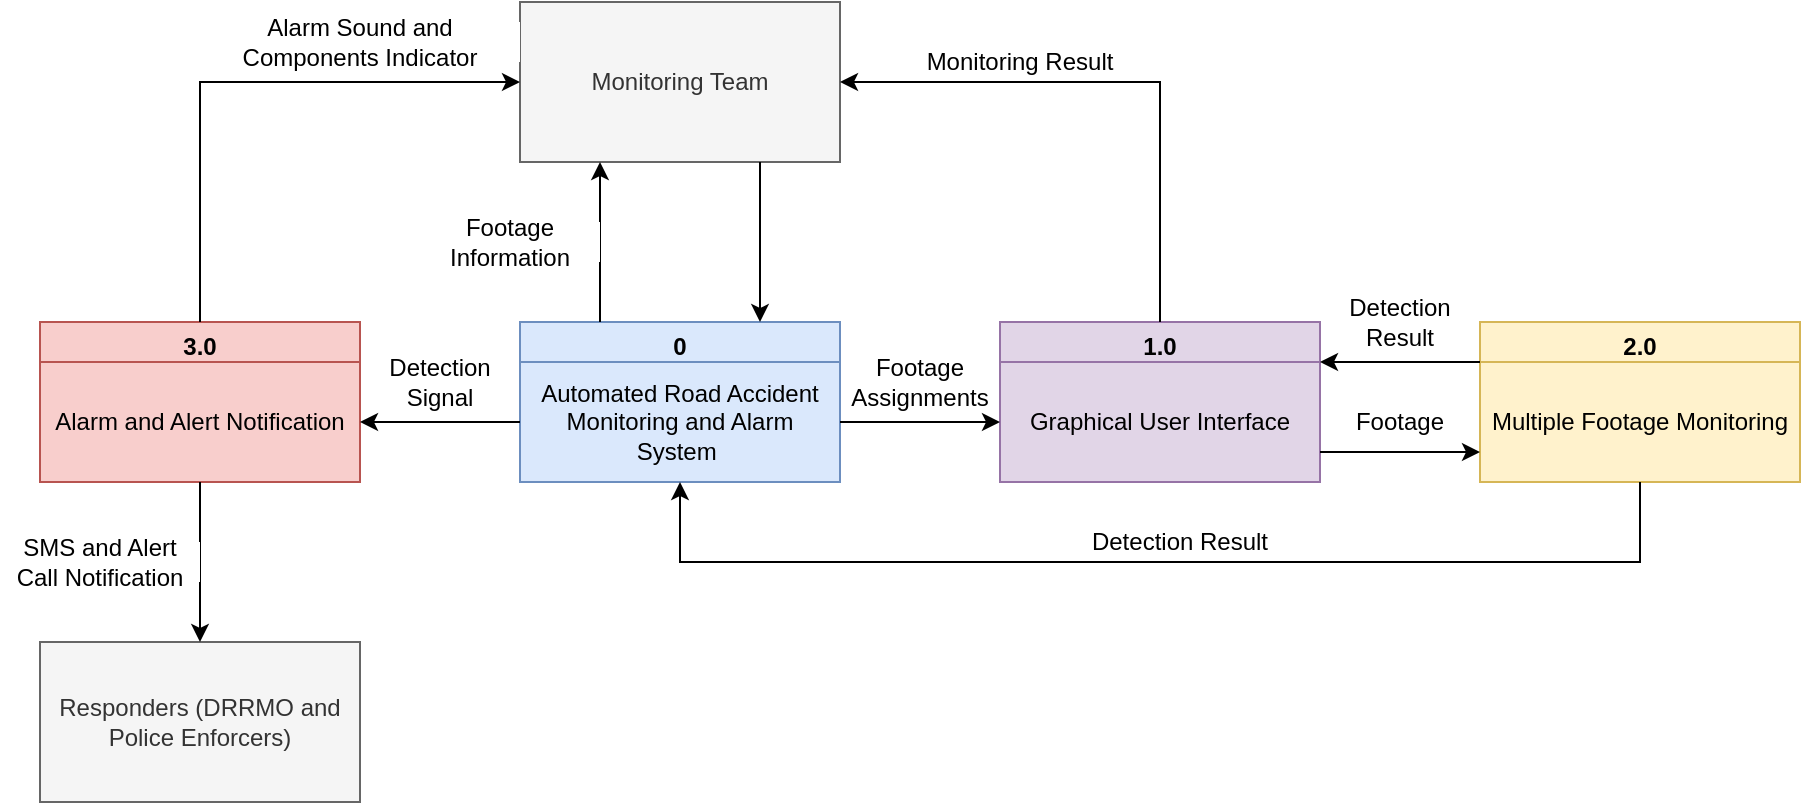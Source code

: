 <mxfile version="21.1.2" type="device" pages="5">
  <diagram id="8ADdsiHMEylGO0u7M-aS" name="level 0">
    <mxGraphModel dx="2736" dy="614" grid="1" gridSize="10" guides="1" tooltips="1" connect="1" arrows="1" fold="1" page="1" pageScale="1" pageWidth="1700" pageHeight="1100" math="0" shadow="0">
      <root>
        <mxCell id="0" />
        <mxCell id="1" parent="0" />
        <mxCell id="wY4W5L_KyrM1qTeG1Z5V-9" value="0" style="swimlane;fillColor=#dae8fc;strokeColor=#6c8ebf;" parent="1" vertex="1">
          <mxGeometry x="120" y="360" width="160" height="80" as="geometry" />
        </mxCell>
        <mxCell id="wY4W5L_KyrM1qTeG1Z5V-10" value="Automated Road Accident Monitoring and Alarm System&amp;nbsp;" style="text;html=1;strokeColor=#6c8ebf;fillColor=#dae8fc;align=center;verticalAlign=middle;whiteSpace=wrap;rounded=0;" parent="wY4W5L_KyrM1qTeG1Z5V-9" vertex="1">
          <mxGeometry y="20" width="160" height="60" as="geometry" />
        </mxCell>
        <mxCell id="wY4W5L_KyrM1qTeG1Z5V-13" value="Monitoring Team" style="rounded=0;whiteSpace=wrap;html=1;fillColor=#f5f5f5;strokeColor=#666666;fontColor=#333333;" parent="1" vertex="1">
          <mxGeometry x="120" y="200" width="160" height="80" as="geometry" />
        </mxCell>
        <mxCell id="EQ1NW8W74IFiUwXJWNLA-1" value="1.0" style="swimlane;fillColor=#e1d5e7;strokeColor=#9673a6;" parent="1" vertex="1">
          <mxGeometry x="360" y="360" width="160" height="80" as="geometry" />
        </mxCell>
        <mxCell id="EQ1NW8W74IFiUwXJWNLA-2" value="Graphical User Interface" style="text;html=1;strokeColor=#9673a6;fillColor=#e1d5e7;align=center;verticalAlign=middle;whiteSpace=wrap;rounded=0;" parent="EQ1NW8W74IFiUwXJWNLA-1" vertex="1">
          <mxGeometry y="20" width="160" height="60" as="geometry" />
        </mxCell>
        <mxCell id="EQ1NW8W74IFiUwXJWNLA-3" value="2.0" style="swimlane;fillColor=#fff2cc;strokeColor=#d6b656;" parent="1" vertex="1">
          <mxGeometry x="600" y="360" width="160" height="80" as="geometry" />
        </mxCell>
        <mxCell id="EQ1NW8W74IFiUwXJWNLA-4" value="Multiple Footage Monitoring" style="text;html=1;strokeColor=#d6b656;fillColor=#fff2cc;align=center;verticalAlign=middle;whiteSpace=wrap;rounded=0;" parent="EQ1NW8W74IFiUwXJWNLA-3" vertex="1">
          <mxGeometry y="20" width="160" height="60" as="geometry" />
        </mxCell>
        <mxCell id="OrtaLChPkD9cHsrEivuQ-1" value="" style="endArrow=classic;html=1;entryX=0.25;entryY=1;entryDx=0;entryDy=0;exitX=0.25;exitY=0;exitDx=0;exitDy=0;" parent="1" source="wY4W5L_KyrM1qTeG1Z5V-9" target="wY4W5L_KyrM1qTeG1Z5V-13" edge="1">
          <mxGeometry width="50" height="50" relative="1" as="geometry">
            <mxPoint x="400" y="420" as="sourcePoint" />
            <mxPoint x="450" y="370" as="targetPoint" />
          </mxGeometry>
        </mxCell>
        <mxCell id="OrtaLChPkD9cHsrEivuQ-2" value="" style="endArrow=classic;html=1;exitX=0.75;exitY=1;exitDx=0;exitDy=0;entryX=0.75;entryY=0;entryDx=0;entryDy=0;" parent="1" source="wY4W5L_KyrM1qTeG1Z5V-13" target="wY4W5L_KyrM1qTeG1Z5V-9" edge="1">
          <mxGeometry width="50" height="50" relative="1" as="geometry">
            <mxPoint x="400" y="420" as="sourcePoint" />
            <mxPoint x="450" y="370" as="targetPoint" />
          </mxGeometry>
        </mxCell>
        <mxCell id="OrtaLChPkD9cHsrEivuQ-3" value="Footage Information" style="text;html=1;strokeColor=none;align=center;verticalAlign=middle;whiteSpace=wrap;rounded=0;fillColor=#ffffff;" parent="1" vertex="1">
          <mxGeometry x="70" y="310" width="90" height="20" as="geometry" />
        </mxCell>
        <mxCell id="OrtaLChPkD9cHsrEivuQ-6" value="Footage Assignments" style="text;html=1;strokeColor=none;fillColor=none;align=center;verticalAlign=middle;whiteSpace=wrap;rounded=0;" parent="1" vertex="1">
          <mxGeometry x="280" y="380" width="80" height="20" as="geometry" />
        </mxCell>
        <mxCell id="OrtaLChPkD9cHsrEivuQ-7" value="3.0" style="swimlane;fillColor=#f8cecc;strokeColor=#b85450;" parent="1" vertex="1">
          <mxGeometry x="-120" y="360" width="160" height="80" as="geometry" />
        </mxCell>
        <mxCell id="OrtaLChPkD9cHsrEivuQ-8" value="Alarm and Alert Notification" style="text;html=1;strokeColor=#b85450;fillColor=#f8cecc;align=center;verticalAlign=middle;whiteSpace=wrap;rounded=0;" parent="OrtaLChPkD9cHsrEivuQ-7" vertex="1">
          <mxGeometry y="20" width="160" height="60" as="geometry" />
        </mxCell>
        <mxCell id="OrtaLChPkD9cHsrEivuQ-9" value="" style="endArrow=classic;html=1;entryX=1;entryY=0.5;entryDx=0;entryDy=0;exitX=0.5;exitY=0;exitDx=0;exitDy=0;rounded=0;" parent="1" source="EQ1NW8W74IFiUwXJWNLA-1" target="wY4W5L_KyrM1qTeG1Z5V-13" edge="1">
          <mxGeometry width="50" height="50" relative="1" as="geometry">
            <mxPoint x="420" y="340" as="sourcePoint" />
            <mxPoint x="470" y="290" as="targetPoint" />
            <Array as="points">
              <mxPoint x="440" y="240" />
            </Array>
          </mxGeometry>
        </mxCell>
        <mxCell id="OrtaLChPkD9cHsrEivuQ-10" value="Monitoring Result" style="text;html=1;strokeColor=none;fillColor=none;align=center;verticalAlign=middle;whiteSpace=wrap;rounded=0;" parent="1" vertex="1">
          <mxGeometry x="320" y="220" width="100" height="20" as="geometry" />
        </mxCell>
        <mxCell id="OrtaLChPkD9cHsrEivuQ-11" value="" style="endArrow=classic;html=1;entryX=1;entryY=0.5;entryDx=0;entryDy=0;exitX=0;exitY=0.5;exitDx=0;exitDy=0;" parent="1" source="wY4W5L_KyrM1qTeG1Z5V-10" target="OrtaLChPkD9cHsrEivuQ-8" edge="1">
          <mxGeometry width="50" height="50" relative="1" as="geometry">
            <mxPoint x="50" y="495" as="sourcePoint" />
            <mxPoint x="100" y="445" as="targetPoint" />
          </mxGeometry>
        </mxCell>
        <mxCell id="OrtaLChPkD9cHsrEivuQ-12" value="Detection Signal" style="text;html=1;strokeColor=none;fillColor=none;align=center;verticalAlign=middle;whiteSpace=wrap;rounded=0;" parent="1" vertex="1">
          <mxGeometry x="60" y="380" width="40" height="20" as="geometry" />
        </mxCell>
        <mxCell id="OrtaLChPkD9cHsrEivuQ-13" value="" style="endArrow=classic;html=1;entryX=1;entryY=0.25;entryDx=0;entryDy=0;exitX=0;exitY=0;exitDx=0;exitDy=0;" parent="1" source="EQ1NW8W74IFiUwXJWNLA-4" target="EQ1NW8W74IFiUwXJWNLA-1" edge="1">
          <mxGeometry width="50" height="50" relative="1" as="geometry">
            <mxPoint x="510" y="300" as="sourcePoint" />
            <mxPoint x="560" y="250" as="targetPoint" />
          </mxGeometry>
        </mxCell>
        <mxCell id="OrtaLChPkD9cHsrEivuQ-14" value="" style="endArrow=classic;html=1;entryX=0;entryY=0.5;entryDx=0;entryDy=0;exitX=1;exitY=0.5;exitDx=0;exitDy=0;" parent="1" source="wY4W5L_KyrM1qTeG1Z5V-10" target="EQ1NW8W74IFiUwXJWNLA-2" edge="1">
          <mxGeometry width="50" height="50" relative="1" as="geometry">
            <mxPoint x="270" y="520" as="sourcePoint" />
            <mxPoint x="320" y="470" as="targetPoint" />
          </mxGeometry>
        </mxCell>
        <mxCell id="OrtaLChPkD9cHsrEivuQ-15" style="edgeStyle=orthogonalEdgeStyle;rounded=0;orthogonalLoop=1;jettySize=auto;html=1;exitX=0.5;exitY=1;exitDx=0;exitDy=0;" parent="1" source="OrtaLChPkD9cHsrEivuQ-6" target="OrtaLChPkD9cHsrEivuQ-6" edge="1">
          <mxGeometry relative="1" as="geometry" />
        </mxCell>
        <mxCell id="OrtaLChPkD9cHsrEivuQ-16" value="" style="endArrow=classic;html=1;entryX=0;entryY=0.75;entryDx=0;entryDy=0;exitX=1;exitY=0.75;exitDx=0;exitDy=0;" parent="1" source="EQ1NW8W74IFiUwXJWNLA-2" target="EQ1NW8W74IFiUwXJWNLA-4" edge="1">
          <mxGeometry width="50" height="50" relative="1" as="geometry">
            <mxPoint x="510" y="540" as="sourcePoint" />
            <mxPoint x="560" y="490" as="targetPoint" />
          </mxGeometry>
        </mxCell>
        <mxCell id="OrtaLChPkD9cHsrEivuQ-17" value="Footage" style="text;html=1;strokeColor=none;fillColor=none;align=center;verticalAlign=middle;whiteSpace=wrap;rounded=0;" parent="1" vertex="1">
          <mxGeometry x="520" y="400" width="80" height="20" as="geometry" />
        </mxCell>
        <mxCell id="OrtaLChPkD9cHsrEivuQ-18" value="Detection Result" style="text;html=1;strokeColor=none;fillColor=none;align=center;verticalAlign=middle;whiteSpace=wrap;rounded=0;" parent="1" vertex="1">
          <mxGeometry x="520" y="350" width="80" height="20" as="geometry" />
        </mxCell>
        <mxCell id="OrtaLChPkD9cHsrEivuQ-19" value="" style="endArrow=classic;html=1;entryX=0.5;entryY=1;entryDx=0;entryDy=0;exitX=0.5;exitY=1;exitDx=0;exitDy=0;rounded=0;" parent="1" source="EQ1NW8W74IFiUwXJWNLA-4" target="wY4W5L_KyrM1qTeG1Z5V-10" edge="1">
          <mxGeometry width="50" height="50" relative="1" as="geometry">
            <mxPoint x="330" y="480" as="sourcePoint" />
            <mxPoint x="380" y="430" as="targetPoint" />
            <Array as="points">
              <mxPoint x="680" y="480" />
              <mxPoint x="200" y="480" />
            </Array>
          </mxGeometry>
        </mxCell>
        <mxCell id="OrtaLChPkD9cHsrEivuQ-20" value="Detection Result" style="text;html=1;strokeColor=none;fillColor=none;align=center;verticalAlign=middle;whiteSpace=wrap;rounded=0;" parent="1" vertex="1">
          <mxGeometry x="380" y="460" width="140" height="20" as="geometry" />
        </mxCell>
        <mxCell id="OrtaLChPkD9cHsrEivuQ-21" value="Responders (DRRMO and Police Enforcers)" style="rounded=0;whiteSpace=wrap;html=1;fillColor=#f5f5f5;strokeColor=#666666;fontColor=#333333;" parent="1" vertex="1">
          <mxGeometry x="-120" y="520" width="160" height="80" as="geometry" />
        </mxCell>
        <mxCell id="OrtaLChPkD9cHsrEivuQ-23" value="Alarm Sound and Components Indicator" style="text;html=1;strokeColor=none;align=center;verticalAlign=middle;whiteSpace=wrap;rounded=0;fillColor=#ffffff;" parent="1" vertex="1">
          <mxGeometry x="-40" y="210" width="160" height="20" as="geometry" />
        </mxCell>
        <mxCell id="OrtaLChPkD9cHsrEivuQ-24" value="" style="edgeStyle=orthogonalEdgeStyle;rounded=0;orthogonalLoop=1;jettySize=auto;html=1;" parent="1" source="OrtaLChPkD9cHsrEivuQ-8" target="OrtaLChPkD9cHsrEivuQ-21" edge="1">
          <mxGeometry relative="1" as="geometry" />
        </mxCell>
        <mxCell id="OrtaLChPkD9cHsrEivuQ-25" value="" style="endArrow=classic;html=1;entryX=0;entryY=0.5;entryDx=0;entryDy=0;exitX=0.5;exitY=0;exitDx=0;exitDy=0;rounded=0;" parent="1" source="OrtaLChPkD9cHsrEivuQ-7" target="wY4W5L_KyrM1qTeG1Z5V-13" edge="1">
          <mxGeometry width="50" height="50" relative="1" as="geometry">
            <mxPoint x="180" y="410" as="sourcePoint" />
            <mxPoint x="230" y="360" as="targetPoint" />
            <Array as="points">
              <mxPoint x="-40" y="240" />
            </Array>
          </mxGeometry>
        </mxCell>
        <mxCell id="OrtaLChPkD9cHsrEivuQ-27" value="SMS and Alert Call Notification" style="text;html=1;strokeColor=none;align=center;verticalAlign=middle;whiteSpace=wrap;rounded=0;fillColor=#ffffff;" parent="1" vertex="1">
          <mxGeometry x="-140" y="470" width="100" height="20" as="geometry" />
        </mxCell>
      </root>
    </mxGraphModel>
  </diagram>
  <diagram id="r7n0W93i-bSW2ujSoCUL" name="level 1 - Des Opt 1 Chapt 3">
    <mxGraphModel dx="3122" dy="862" grid="1" gridSize="10" guides="1" tooltips="1" connect="1" arrows="1" fold="1" page="1" pageScale="1" pageWidth="1700" pageHeight="1100" math="0" shadow="0">
      <root>
        <mxCell id="PgIjCfwV615hUQNIiLhu-0" />
        <mxCell id="PgIjCfwV615hUQNIiLhu-1" parent="PgIjCfwV615hUQNIiLhu-0" />
        <mxCell id="uwYD7LTsbKZA4M0ucxSs-40" value="3.1" style="swimlane;fillColor=#f8cecc;strokeColor=#b85450;" parent="PgIjCfwV615hUQNIiLhu-1" vertex="1">
          <mxGeometry x="-20" y="1010" width="160" height="80" as="geometry" />
        </mxCell>
        <mxCell id="uwYD7LTsbKZA4M0ucxSs-41" value="Send SMS using Twilio API" style="text;html=1;strokeColor=#b85450;fillColor=#f8cecc;align=center;verticalAlign=middle;whiteSpace=wrap;rounded=0;" parent="uwYD7LTsbKZA4M0ucxSs-40" vertex="1">
          <mxGeometry y="20" width="160" height="60" as="geometry" />
        </mxCell>
        <mxCell id="uwYD7LTsbKZA4M0ucxSs-42" value="3.2" style="swimlane;fillColor=#f8cecc;strokeColor=#b85450;" parent="PgIjCfwV615hUQNIiLhu-1" vertex="1">
          <mxGeometry x="180" y="1010" width="160" height="80" as="geometry" />
        </mxCell>
        <mxCell id="uwYD7LTsbKZA4M0ucxSs-43" value="Arduino Uno R3 Configuration" style="text;html=1;strokeColor=#b85450;fillColor=#f8cecc;align=center;verticalAlign=middle;whiteSpace=wrap;rounded=0;" parent="uwYD7LTsbKZA4M0ucxSs-42" vertex="1">
          <mxGeometry y="20" width="160" height="60" as="geometry" />
        </mxCell>
        <mxCell id="uwYD7LTsbKZA4M0ucxSs-44" value="3.3" style="swimlane;fillColor=#f8cecc;strokeColor=#b85450;" parent="PgIjCfwV615hUQNIiLhu-1" vertex="1">
          <mxGeometry x="180" y="1170" width="160" height="80" as="geometry" />
        </mxCell>
        <mxCell id="uwYD7LTsbKZA4M0ucxSs-45" value="Hardware Components Execution" style="text;html=1;strokeColor=#b85450;fillColor=#f8cecc;align=center;verticalAlign=middle;whiteSpace=wrap;rounded=0;" parent="uwYD7LTsbKZA4M0ucxSs-44" vertex="1">
          <mxGeometry y="20" width="160" height="60" as="geometry" />
        </mxCell>
        <mxCell id="uwYD7LTsbKZA4M0ucxSs-86" value="" style="endArrow=none;html=1;entryX=0.5;entryY=1;entryDx=0;entryDy=0;" parent="PgIjCfwV615hUQNIiLhu-1" edge="1">
          <mxGeometry width="50" height="50" relative="1" as="geometry">
            <mxPoint x="160" y="970" as="sourcePoint" />
            <mxPoint x="160" y="930" as="targetPoint" />
          </mxGeometry>
        </mxCell>
        <mxCell id="uwYD7LTsbKZA4M0ucxSs-87" value="" style="endArrow=none;html=1;" parent="PgIjCfwV615hUQNIiLhu-1" edge="1">
          <mxGeometry width="50" height="50" relative="1" as="geometry">
            <mxPoint x="60" y="970" as="sourcePoint" />
            <mxPoint x="260" y="970" as="targetPoint" />
          </mxGeometry>
        </mxCell>
        <mxCell id="uwYD7LTsbKZA4M0ucxSs-88" value="" style="endArrow=classic;html=1;entryX=0.5;entryY=0;entryDx=0;entryDy=0;" parent="PgIjCfwV615hUQNIiLhu-1" target="uwYD7LTsbKZA4M0ucxSs-42" edge="1">
          <mxGeometry width="50" height="50" relative="1" as="geometry">
            <mxPoint x="260" y="970" as="sourcePoint" />
            <mxPoint x="260" y="850" as="targetPoint" />
          </mxGeometry>
        </mxCell>
        <mxCell id="uwYD7LTsbKZA4M0ucxSs-89" value="" style="endArrow=classic;html=1;entryX=0.5;entryY=0;entryDx=0;entryDy=0;" parent="PgIjCfwV615hUQNIiLhu-1" target="uwYD7LTsbKZA4M0ucxSs-40" edge="1">
          <mxGeometry width="50" height="50" relative="1" as="geometry">
            <mxPoint x="60" y="970" as="sourcePoint" />
            <mxPoint x="260" y="850" as="targetPoint" />
          </mxGeometry>
        </mxCell>
        <mxCell id="Zv5bo-a6gjeLMS0r8OGn-0" value="" style="endArrow=classic;html=1;entryX=0;entryY=0.375;entryDx=0;entryDy=0;exitX=0;exitY=0.5;exitDx=0;exitDy=0;rounded=0;entryPerimeter=0;" parent="PgIjCfwV615hUQNIiLhu-1" source="uwYD7LTsbKZA4M0ucxSs-45" target="MMopxej9NHXWVqP1xw_C-33" edge="1">
          <mxGeometry width="50" height="50" relative="1" as="geometry">
            <mxPoint x="-120" y="1060" as="sourcePoint" />
            <mxPoint x="-400" y="560" as="targetPoint" />
            <Array as="points">
              <mxPoint x="-480" y="1220" />
              <mxPoint x="-480" y="560" />
            </Array>
          </mxGeometry>
        </mxCell>
        <mxCell id="Zv5bo-a6gjeLMS0r8OGn-8" value="" style="endArrow=classic;html=1;entryX=0.5;entryY=0;entryDx=0;entryDy=0;exitX=0.5;exitY=1;exitDx=0;exitDy=0;" parent="PgIjCfwV615hUQNIiLhu-1" source="uwYD7LTsbKZA4M0ucxSs-43" target="uwYD7LTsbKZA4M0ucxSs-44" edge="1">
          <mxGeometry width="50" height="50" relative="1" as="geometry">
            <mxPoint x="230" y="1080" as="sourcePoint" />
            <mxPoint x="280" y="1030" as="targetPoint" />
          </mxGeometry>
        </mxCell>
        <mxCell id="Zv5bo-a6gjeLMS0r8OGn-9" value="Test User" style="rounded=0;whiteSpace=wrap;html=1;fillColor=#f5f5f5;strokeColor=#666666;fontColor=#333333;" parent="PgIjCfwV615hUQNIiLhu-1" vertex="1">
          <mxGeometry x="-260" y="1010" width="160" height="80" as="geometry" />
        </mxCell>
        <mxCell id="Zv5bo-a6gjeLMS0r8OGn-10" value="" style="endArrow=classic;html=1;entryX=1;entryY=0.5;entryDx=0;entryDy=0;exitX=0;exitY=0.5;exitDx=0;exitDy=0;" parent="PgIjCfwV615hUQNIiLhu-1" source="uwYD7LTsbKZA4M0ucxSs-40" target="Zv5bo-a6gjeLMS0r8OGn-9" edge="1">
          <mxGeometry width="50" height="50" relative="1" as="geometry">
            <mxPoint x="-40" y="1100" as="sourcePoint" />
            <mxPoint y="920" as="targetPoint" />
          </mxGeometry>
        </mxCell>
        <mxCell id="Zv5bo-a6gjeLMS0r8OGn-11" value="Detection Details and Result" style="text;html=1;strokeColor=none;align=center;verticalAlign=middle;whiteSpace=wrap;rounded=0;fillColor=#ffffff;" parent="PgIjCfwV615hUQNIiLhu-1" vertex="1">
          <mxGeometry x="80" y="940" width="160" height="20" as="geometry" />
        </mxCell>
        <mxCell id="Zv5bo-a6gjeLMS0r8OGn-13" value="Detection Signal" style="text;html=1;strokeColor=none;align=center;verticalAlign=middle;whiteSpace=wrap;rounded=0;fillColor=#ffffff;" parent="PgIjCfwV615hUQNIiLhu-1" vertex="1">
          <mxGeometry x="200" y="1110" width="120" height="20" as="geometry" />
        </mxCell>
        <mxCell id="Zv5bo-a6gjeLMS0r8OGn-14" value="SMS Message" style="text;html=1;strokeColor=none;fillColor=none;align=center;verticalAlign=middle;whiteSpace=wrap;rounded=0;" parent="PgIjCfwV615hUQNIiLhu-1" vertex="1">
          <mxGeometry x="-100" y="1020" width="80" height="20" as="geometry" />
        </mxCell>
        <mxCell id="jVeUjFjlQP0OS_WaRk6g-0" value="Alarm Sound and Components Indicator" style="text;html=1;strokeColor=none;align=center;verticalAlign=middle;whiteSpace=wrap;rounded=0;fillColor=#ffffff;" parent="PgIjCfwV615hUQNIiLhu-1" vertex="1">
          <mxGeometry x="-260" y="1190" width="160" height="20" as="geometry" />
        </mxCell>
        <mxCell id="MMopxej9NHXWVqP1xw_C-28" value="1.1" style="swimlane;fillColor=#e1d5e7;strokeColor=#9673a6;" parent="PgIjCfwV615hUQNIiLhu-1" vertex="1">
          <mxGeometry x="-390" y="690" width="160" height="80" as="geometry" />
        </mxCell>
        <mxCell id="MMopxej9NHXWVqP1xw_C-29" value="Footage Preprocessing" style="text;html=1;strokeColor=#9673a6;fillColor=#e1d5e7;align=center;verticalAlign=middle;whiteSpace=wrap;rounded=0;" parent="MMopxej9NHXWVqP1xw_C-28" vertex="1">
          <mxGeometry y="20" width="160" height="60" as="geometry" />
        </mxCell>
        <mxCell id="MMopxej9NHXWVqP1xw_C-30" value="2.1" style="swimlane;fillColor=#fff2cc;strokeColor=#d6b656;" parent="PgIjCfwV615hUQNIiLhu-1" vertex="1">
          <mxGeometry x="90" y="687.5" width="160" height="82.5" as="geometry" />
        </mxCell>
        <mxCell id="MMopxej9NHXWVqP1xw_C-31" value="Accident Detection Using VGG-19" style="text;html=1;strokeColor=#d6b656;fillColor=#fff2cc;align=center;verticalAlign=middle;whiteSpace=wrap;rounded=0;" parent="MMopxej9NHXWVqP1xw_C-30" vertex="1">
          <mxGeometry y="22.5" width="160" height="60" as="geometry" />
        </mxCell>
        <mxCell id="MMopxej9NHXWVqP1xw_C-32" value="Raw Footage" style="text;html=1;strokeColor=none;fillColor=none;align=center;verticalAlign=middle;whiteSpace=wrap;rounded=0;" parent="PgIjCfwV615hUQNIiLhu-1" vertex="1">
          <mxGeometry x="-70" y="640" width="80" height="20" as="geometry" />
        </mxCell>
        <mxCell id="MMopxej9NHXWVqP1xw_C-33" value="User" style="rounded=0;whiteSpace=wrap;html=1;fillColor=#f5f5f5;strokeColor=#666666;fontColor=#333333;" parent="PgIjCfwV615hUQNIiLhu-1" vertex="1">
          <mxGeometry x="-390" y="530" width="160" height="80" as="geometry" />
        </mxCell>
        <mxCell id="MMopxej9NHXWVqP1xw_C-34" value="" style="rounded=0;whiteSpace=wrap;html=1;" parent="PgIjCfwV615hUQNIiLhu-1" vertex="1">
          <mxGeometry x="-160" y="690" width="160" height="80" as="geometry" />
        </mxCell>
        <mxCell id="MMopxej9NHXWVqP1xw_C-35" value="" style="endArrow=none;html=1;entryX=0.25;entryY=0;entryDx=0;entryDy=0;exitX=0.25;exitY=1;exitDx=0;exitDy=0;" parent="PgIjCfwV615hUQNIiLhu-1" source="MMopxej9NHXWVqP1xw_C-34" target="MMopxej9NHXWVqP1xw_C-34" edge="1">
          <mxGeometry width="50" height="50" relative="1" as="geometry">
            <mxPoint x="340" y="850" as="sourcePoint" />
            <mxPoint x="390" y="800" as="targetPoint" />
          </mxGeometry>
        </mxCell>
        <mxCell id="MMopxej9NHXWVqP1xw_C-36" value="Footage" style="text;html=1;strokeColor=#82b366;fillColor=#d5e8d4;align=center;verticalAlign=middle;whiteSpace=wrap;rounded=0;" parent="PgIjCfwV615hUQNIiLhu-1" vertex="1">
          <mxGeometry x="-120" y="690" width="120" height="80" as="geometry" />
        </mxCell>
        <mxCell id="MMopxej9NHXWVqP1xw_C-37" value="D" style="text;html=1;strokeColor=#82b366;fillColor=#d5e8d4;align=center;verticalAlign=middle;whiteSpace=wrap;rounded=0;" parent="PgIjCfwV615hUQNIiLhu-1" vertex="1">
          <mxGeometry x="-160" y="690" width="40" height="80" as="geometry" />
        </mxCell>
        <mxCell id="MMopxej9NHXWVqP1xw_C-38" value="Footage Information" style="text;html=1;strokeColor=none;fillColor=none;align=center;verticalAlign=middle;whiteSpace=wrap;rounded=0;" parent="PgIjCfwV615hUQNIiLhu-1" vertex="1">
          <mxGeometry x="-230" y="680" width="80" height="20" as="geometry" />
        </mxCell>
        <mxCell id="MMopxej9NHXWVqP1xw_C-39" value="Preprocessed Frames" style="text;html=1;strokeColor=none;fillColor=none;align=center;verticalAlign=middle;whiteSpace=wrap;rounded=0;" parent="PgIjCfwV615hUQNIiLhu-1" vertex="1">
          <mxGeometry x="10" y="700" width="80" height="20" as="geometry" />
        </mxCell>
        <mxCell id="MMopxej9NHXWVqP1xw_C-40" value="Extracted and Reshaped Frames" style="text;html=1;strokeColor=none;fillColor=none;align=center;verticalAlign=middle;whiteSpace=wrap;rounded=0;fontSize=10;" parent="PgIjCfwV615hUQNIiLhu-1" vertex="1">
          <mxGeometry x="-230" y="760" width="70" height="40" as="geometry" />
        </mxCell>
        <mxCell id="MMopxej9NHXWVqP1xw_C-41" value="" style="rounded=0;whiteSpace=wrap;html=1;" parent="PgIjCfwV615hUQNIiLhu-1" vertex="1">
          <mxGeometry x="90" y="850" width="160" height="80" as="geometry" />
        </mxCell>
        <mxCell id="MMopxej9NHXWVqP1xw_C-42" value="" style="endArrow=none;html=1;entryX=0.25;entryY=0;entryDx=0;entryDy=0;exitX=0.25;exitY=1;exitDx=0;exitDy=0;" parent="PgIjCfwV615hUQNIiLhu-1" source="MMopxej9NHXWVqP1xw_C-41" target="MMopxej9NHXWVqP1xw_C-41" edge="1">
          <mxGeometry width="50" height="50" relative="1" as="geometry">
            <mxPoint x="590" y="1010" as="sourcePoint" />
            <mxPoint x="640" y="960" as="targetPoint" />
          </mxGeometry>
        </mxCell>
        <mxCell id="MMopxej9NHXWVqP1xw_C-43" value="Temporary Detection Result" style="text;html=1;strokeColor=#82b366;fillColor=#d5e8d4;align=center;verticalAlign=middle;whiteSpace=wrap;rounded=0;" parent="PgIjCfwV615hUQNIiLhu-1" vertex="1">
          <mxGeometry x="130" y="850" width="120" height="80" as="geometry" />
        </mxCell>
        <mxCell id="MMopxej9NHXWVqP1xw_C-44" value="T" style="text;html=1;strokeColor=#82b366;fillColor=#d5e8d4;align=center;verticalAlign=middle;whiteSpace=wrap;rounded=0;" parent="PgIjCfwV615hUQNIiLhu-1" vertex="1">
          <mxGeometry x="90" y="850" width="40" height="80" as="geometry" />
        </mxCell>
        <mxCell id="MMopxej9NHXWVqP1xw_C-45" value="Detection Confidence Score" style="text;html=1;strokeColor=none;fillColor=none;align=center;verticalAlign=middle;whiteSpace=wrap;rounded=0;" parent="PgIjCfwV615hUQNIiLhu-1" vertex="1">
          <mxGeometry x="170" y="800" width="80" height="20" as="geometry" />
        </mxCell>
        <mxCell id="MMopxej9NHXWVqP1xw_C-46" value="0" style="swimlane;fillColor=#dae8fc;strokeColor=#6c8ebf;" parent="PgIjCfwV615hUQNIiLhu-1" vertex="1">
          <mxGeometry x="-150" y="530" width="160" height="80" as="geometry" />
        </mxCell>
        <mxCell id="MMopxej9NHXWVqP1xw_C-47" value="Automated Road Accident Monitoring and Alarm System&amp;nbsp;" style="text;html=1;strokeColor=#6c8ebf;fillColor=#dae8fc;align=center;verticalAlign=middle;whiteSpace=wrap;rounded=0;" parent="MMopxej9NHXWVqP1xw_C-46" vertex="1">
          <mxGeometry y="20" width="160" height="60" as="geometry" />
        </mxCell>
        <mxCell id="MMopxej9NHXWVqP1xw_C-48" value="" style="endArrow=classic;html=1;exitX=0.5;exitY=1;exitDx=0;exitDy=0;" parent="PgIjCfwV615hUQNIiLhu-1" source="MMopxej9NHXWVqP1xw_C-47" edge="1">
          <mxGeometry width="50" height="50" relative="1" as="geometry">
            <mxPoint x="50" y="550" as="sourcePoint" />
            <mxPoint x="-70" y="690" as="targetPoint" />
          </mxGeometry>
        </mxCell>
        <mxCell id="MMopxej9NHXWVqP1xw_C-49" value="" style="endArrow=classic;html=1;exitX=1;exitY=0.25;exitDx=0;exitDy=0;entryX=0;entryY=0;entryDx=0;entryDy=0;" parent="PgIjCfwV615hUQNIiLhu-1" source="MMopxej9NHXWVqP1xw_C-33" target="MMopxej9NHXWVqP1xw_C-47" edge="1">
          <mxGeometry width="50" height="50" relative="1" as="geometry">
            <mxPoint x="-70" y="520" as="sourcePoint" />
            <mxPoint x="-20" y="470" as="targetPoint" />
          </mxGeometry>
        </mxCell>
        <mxCell id="MMopxej9NHXWVqP1xw_C-50" value="" style="endArrow=classic;html=1;entryX=1;entryY=0.75;entryDx=0;entryDy=0;exitX=0;exitY=0.75;exitDx=0;exitDy=0;" parent="PgIjCfwV615hUQNIiLhu-1" source="MMopxej9NHXWVqP1xw_C-46" target="MMopxej9NHXWVqP1xw_C-33" edge="1">
          <mxGeometry width="50" height="50" relative="1" as="geometry">
            <mxPoint x="-180" y="590" as="sourcePoint" />
            <mxPoint x="-20" y="470" as="targetPoint" />
          </mxGeometry>
        </mxCell>
        <mxCell id="MMopxej9NHXWVqP1xw_C-51" value="Footage" style="text;html=1;strokeColor=none;align=center;verticalAlign=middle;whiteSpace=wrap;rounded=0;fillColor=#ffffff;" parent="PgIjCfwV615hUQNIiLhu-1" vertex="1">
          <mxGeometry x="-230" y="520" width="80" height="20" as="geometry" />
        </mxCell>
        <mxCell id="MMopxej9NHXWVqP1xw_C-52" value="" style="endArrow=classic;html=1;exitX=1;exitY=0.5;exitDx=0;exitDy=0;entryX=0;entryY=0.5;entryDx=0;entryDy=0;" parent="PgIjCfwV615hUQNIiLhu-1" source="MMopxej9NHXWVqP1xw_C-36" target="MMopxej9NHXWVqP1xw_C-30" edge="1">
          <mxGeometry width="50" height="50" relative="1" as="geometry">
            <mxPoint x="150" y="830" as="sourcePoint" />
            <mxPoint x="330" y="790" as="targetPoint" />
          </mxGeometry>
        </mxCell>
        <mxCell id="MMopxej9NHXWVqP1xw_C-53" value="" style="endArrow=classic;html=1;entryX=0.5;entryY=0;entryDx=0;entryDy=0;exitX=0.5;exitY=1;exitDx=0;exitDy=0;" parent="PgIjCfwV615hUQNIiLhu-1" source="MMopxej9NHXWVqP1xw_C-31" target="MMopxej9NHXWVqP1xw_C-41" edge="1">
          <mxGeometry width="50" height="50" relative="1" as="geometry">
            <mxPoint x="120" y="810" as="sourcePoint" />
            <mxPoint x="180" y="800" as="targetPoint" />
          </mxGeometry>
        </mxCell>
        <mxCell id="MMopxej9NHXWVqP1xw_C-54" value="" style="endArrow=classic;html=1;entryX=1;entryY=0.25;entryDx=0;entryDy=0;exitX=0;exitY=0.25;exitDx=0;exitDy=0;" parent="PgIjCfwV615hUQNIiLhu-1" source="MMopxej9NHXWVqP1xw_C-37" target="MMopxej9NHXWVqP1xw_C-28" edge="1">
          <mxGeometry width="50" height="50" relative="1" as="geometry">
            <mxPoint x="-220" y="810" as="sourcePoint" />
            <mxPoint x="-170" y="760" as="targetPoint" />
          </mxGeometry>
        </mxCell>
        <mxCell id="MMopxej9NHXWVqP1xw_C-55" value="" style="endArrow=classic;html=1;entryX=0;entryY=0.75;entryDx=0;entryDy=0;exitX=1;exitY=0.75;exitDx=0;exitDy=0;" parent="PgIjCfwV615hUQNIiLhu-1" source="MMopxej9NHXWVqP1xw_C-28" target="MMopxej9NHXWVqP1xw_C-37" edge="1">
          <mxGeometry width="50" height="50" relative="1" as="geometry">
            <mxPoint x="-220" y="810" as="sourcePoint" />
            <mxPoint x="-170" y="760" as="targetPoint" />
          </mxGeometry>
        </mxCell>
      </root>
    </mxGraphModel>
  </diagram>
  <diagram name="level 1 - Des Opt 2 Chapt 3" id="BJm9Q0MgWKwtytCMTGrm">
    <mxGraphModel dx="2736" dy="614" grid="1" gridSize="10" guides="1" tooltips="1" connect="1" arrows="1" fold="1" page="1" pageScale="1" pageWidth="1700" pageHeight="1100" math="0" shadow="0">
      <root>
        <mxCell id="u746MVQ_HOCovymhsIOf-0" />
        <mxCell id="u746MVQ_HOCovymhsIOf-1" parent="u746MVQ_HOCovymhsIOf-0" />
        <mxCell id="u746MVQ_HOCovymhsIOf-10" value="3.2" style="swimlane;fillColor=#f8cecc;strokeColor=#b85450;" parent="u746MVQ_HOCovymhsIOf-1" vertex="1">
          <mxGeometry x="-160" y="1000" width="160" height="80" as="geometry" />
        </mxCell>
        <mxCell id="u746MVQ_HOCovymhsIOf-11" value="Send SMS and Alert Call using SIM800L" style="text;html=1;strokeColor=#b85450;fillColor=#f8cecc;align=center;verticalAlign=middle;whiteSpace=wrap;rounded=0;" parent="u746MVQ_HOCovymhsIOf-10" vertex="1">
          <mxGeometry y="20" width="160" height="60" as="geometry" />
        </mxCell>
        <mxCell id="u746MVQ_HOCovymhsIOf-12" value="3.1" style="swimlane;fillColor=#f8cecc;strokeColor=#b85450;" parent="u746MVQ_HOCovymhsIOf-1" vertex="1">
          <mxGeometry x="80" y="1000" width="160" height="80" as="geometry" />
        </mxCell>
        <mxCell id="u746MVQ_HOCovymhsIOf-13" value="Arduino Uno R3 Configuration" style="text;html=1;strokeColor=#b85450;fillColor=#f8cecc;align=center;verticalAlign=middle;whiteSpace=wrap;rounded=0;" parent="u746MVQ_HOCovymhsIOf-12" vertex="1">
          <mxGeometry y="20" width="160" height="60" as="geometry" />
        </mxCell>
        <mxCell id="u746MVQ_HOCovymhsIOf-14" value="3.3" style="swimlane;fillColor=#f8cecc;strokeColor=#b85450;" parent="u746MVQ_HOCovymhsIOf-1" vertex="1">
          <mxGeometry x="80" y="1160" width="160" height="80" as="geometry" />
        </mxCell>
        <mxCell id="u746MVQ_HOCovymhsIOf-15" value="Hardware Components Alarm" style="text;html=1;strokeColor=#b85450;fillColor=#f8cecc;align=center;verticalAlign=middle;whiteSpace=wrap;rounded=0;" parent="u746MVQ_HOCovymhsIOf-14" vertex="1">
          <mxGeometry y="20" width="160" height="60" as="geometry" />
        </mxCell>
        <mxCell id="u746MVQ_HOCovymhsIOf-38" value="" style="endArrow=classic;html=1;entryX=0.5;entryY=0;entryDx=0;entryDy=0;exitX=0.342;exitY=1;exitDx=0;exitDy=0;exitPerimeter=0;" parent="u746MVQ_HOCovymhsIOf-1" target="u746MVQ_HOCovymhsIOf-12" edge="1">
          <mxGeometry width="50" height="50" relative="1" as="geometry">
            <mxPoint x="161.04" y="880" as="sourcePoint" />
            <mxPoint x="160" y="800" as="targetPoint" />
          </mxGeometry>
        </mxCell>
        <mxCell id="u746MVQ_HOCovymhsIOf-39" value="" style="endArrow=classic;html=1;entryX=0;entryY=0.5;entryDx=0;entryDy=0;exitX=0;exitY=0.5;exitDx=0;exitDy=0;rounded=0;" parent="u746MVQ_HOCovymhsIOf-1" source="u746MVQ_HOCovymhsIOf-15" edge="1">
          <mxGeometry width="50" height="50" relative="1" as="geometry">
            <mxPoint x="-120" y="1060" as="sourcePoint" />
            <mxPoint x="-400" y="560" as="targetPoint" />
            <Array as="points">
              <mxPoint x="-480" y="1210" />
              <mxPoint x="-480" y="560" />
            </Array>
          </mxGeometry>
        </mxCell>
        <mxCell id="u746MVQ_HOCovymhsIOf-47" value="" style="endArrow=classic;html=1;entryX=0.5;entryY=0;entryDx=0;entryDy=0;exitX=0.5;exitY=1;exitDx=0;exitDy=0;" parent="u746MVQ_HOCovymhsIOf-1" source="u746MVQ_HOCovymhsIOf-13" target="u746MVQ_HOCovymhsIOf-14" edge="1">
          <mxGeometry width="50" height="50" relative="1" as="geometry">
            <mxPoint x="130" y="1070" as="sourcePoint" />
            <mxPoint x="180" y="1020" as="targetPoint" />
          </mxGeometry>
        </mxCell>
        <mxCell id="u746MVQ_HOCovymhsIOf-48" value="Test User" style="rounded=0;whiteSpace=wrap;html=1;fillColor=#f5f5f5;strokeColor=#666666;fontColor=#333333;" parent="u746MVQ_HOCovymhsIOf-1" vertex="1">
          <mxGeometry x="-400" y="1000" width="160" height="80" as="geometry" />
        </mxCell>
        <mxCell id="u746MVQ_HOCovymhsIOf-49" value="Detection Details and Result" style="text;html=1;strokeColor=none;align=center;verticalAlign=middle;whiteSpace=wrap;rounded=0;fillColor=#ffffff;" parent="u746MVQ_HOCovymhsIOf-1" vertex="1">
          <mxGeometry x="80" y="950" width="160" height="20" as="geometry" />
        </mxCell>
        <mxCell id="u746MVQ_HOCovymhsIOf-50" value="SMS Message and Alert Call" style="text;html=1;strokeColor=none;fillColor=none;align=center;verticalAlign=middle;whiteSpace=wrap;rounded=0;" parent="u746MVQ_HOCovymhsIOf-1" vertex="1">
          <mxGeometry x="-240" y="1010" width="80" height="20" as="geometry" />
        </mxCell>
        <mxCell id="u746MVQ_HOCovymhsIOf-51" style="edgeStyle=orthogonalEdgeStyle;rounded=0;orthogonalLoop=1;jettySize=auto;html=1;exitX=0.5;exitY=1;exitDx=0;exitDy=0;" parent="u746MVQ_HOCovymhsIOf-1" source="u746MVQ_HOCovymhsIOf-50" target="u746MVQ_HOCovymhsIOf-50" edge="1">
          <mxGeometry relative="1" as="geometry" />
        </mxCell>
        <mxCell id="u746MVQ_HOCovymhsIOf-52" value="Alarm Notification" style="text;html=1;strokeColor=none;align=center;verticalAlign=middle;whiteSpace=wrap;rounded=0;fillColor=#ffffff;" parent="u746MVQ_HOCovymhsIOf-1" vertex="1">
          <mxGeometry x="-240" y="1180" width="120" height="20" as="geometry" />
        </mxCell>
        <mxCell id="u746MVQ_HOCovymhsIOf-53" value="Accident Details" style="text;html=1;strokeColor=none;fillColor=none;align=center;verticalAlign=middle;whiteSpace=wrap;rounded=0;" parent="u746MVQ_HOCovymhsIOf-1" vertex="1">
          <mxGeometry y="1020" width="80" height="20" as="geometry" />
        </mxCell>
        <mxCell id="u746MVQ_HOCovymhsIOf-54" value="" style="endArrow=classic;html=1;entryX=1;entryY=0.5;entryDx=0;entryDy=0;exitX=0;exitY=0.5;exitDx=0;exitDy=0;" parent="u746MVQ_HOCovymhsIOf-1" source="u746MVQ_HOCovymhsIOf-13" target="u746MVQ_HOCovymhsIOf-11" edge="1">
          <mxGeometry width="50" height="50" relative="1" as="geometry">
            <mxPoint x="100" y="940" as="sourcePoint" />
            <mxPoint x="150" y="890" as="targetPoint" />
          </mxGeometry>
        </mxCell>
        <mxCell id="u746MVQ_HOCovymhsIOf-55" value="" style="endArrow=classic;html=1;entryX=1;entryY=0.5;entryDx=0;entryDy=0;exitX=0;exitY=0.5;exitDx=0;exitDy=0;" parent="u746MVQ_HOCovymhsIOf-1" edge="1">
          <mxGeometry width="50" height="50" relative="1" as="geometry">
            <mxPoint x="-160" y="1050" as="sourcePoint" />
            <mxPoint x="-240" y="1050" as="targetPoint" />
          </mxGeometry>
        </mxCell>
        <mxCell id="u746MVQ_HOCovymhsIOf-56" value="Alarm Sound and Components Indicator" style="text;html=1;strokeColor=none;align=center;verticalAlign=middle;whiteSpace=wrap;rounded=0;fillColor=#ffffff;" parent="u746MVQ_HOCovymhsIOf-1" vertex="1">
          <mxGeometry x="-260" y="1180" width="160" height="20" as="geometry" />
        </mxCell>
        <mxCell id="u746MVQ_HOCovymhsIOf-60" value="Detection Signal" style="text;html=1;strokeColor=none;align=center;verticalAlign=middle;whiteSpace=wrap;rounded=0;fillColor=#ffffff;" parent="u746MVQ_HOCovymhsIOf-1" vertex="1">
          <mxGeometry x="100" y="1100" width="120" height="20" as="geometry" />
        </mxCell>
        <mxCell id="81PTYo6vg4r_TUgX-hpG-0" value="1.1" style="swimlane;fillColor=#e1d5e7;strokeColor=#9673a6;" parent="u746MVQ_HOCovymhsIOf-1" vertex="1">
          <mxGeometry x="-400" y="680" width="160" height="80" as="geometry" />
        </mxCell>
        <mxCell id="81PTYo6vg4r_TUgX-hpG-1" value="Footage Preprocessing" style="text;html=1;strokeColor=#9673a6;fillColor=#e1d5e7;align=center;verticalAlign=middle;whiteSpace=wrap;rounded=0;" parent="81PTYo6vg4r_TUgX-hpG-0" vertex="1">
          <mxGeometry y="20" width="160" height="60" as="geometry" />
        </mxCell>
        <mxCell id="81PTYo6vg4r_TUgX-hpG-2" value="2.1" style="swimlane;fillColor=#fff2cc;strokeColor=#d6b656;" parent="u746MVQ_HOCovymhsIOf-1" vertex="1">
          <mxGeometry x="80" y="677.5" width="160" height="82.5" as="geometry" />
        </mxCell>
        <mxCell id="81PTYo6vg4r_TUgX-hpG-3" value="Accident Detection Using InceptionV3" style="text;html=1;strokeColor=#d6b656;fillColor=#fff2cc;align=center;verticalAlign=middle;whiteSpace=wrap;rounded=0;" parent="81PTYo6vg4r_TUgX-hpG-2" vertex="1">
          <mxGeometry y="22.5" width="160" height="60" as="geometry" />
        </mxCell>
        <mxCell id="81PTYo6vg4r_TUgX-hpG-4" value="Raw Footage" style="text;html=1;strokeColor=none;fillColor=none;align=center;verticalAlign=middle;whiteSpace=wrap;rounded=0;" parent="u746MVQ_HOCovymhsIOf-1" vertex="1">
          <mxGeometry x="-80" y="630" width="80" height="20" as="geometry" />
        </mxCell>
        <mxCell id="81PTYo6vg4r_TUgX-hpG-5" value="User" style="rounded=0;whiteSpace=wrap;html=1;fillColor=#f5f5f5;strokeColor=#666666;fontColor=#333333;" parent="u746MVQ_HOCovymhsIOf-1" vertex="1">
          <mxGeometry x="-400" y="520" width="160" height="80" as="geometry" />
        </mxCell>
        <mxCell id="81PTYo6vg4r_TUgX-hpG-6" value="" style="rounded=0;whiteSpace=wrap;html=1;" parent="u746MVQ_HOCovymhsIOf-1" vertex="1">
          <mxGeometry x="-170" y="680" width="160" height="80" as="geometry" />
        </mxCell>
        <mxCell id="81PTYo6vg4r_TUgX-hpG-7" value="" style="endArrow=none;html=1;entryX=0.25;entryY=0;entryDx=0;entryDy=0;exitX=0.25;exitY=1;exitDx=0;exitDy=0;" parent="u746MVQ_HOCovymhsIOf-1" source="81PTYo6vg4r_TUgX-hpG-6" target="81PTYo6vg4r_TUgX-hpG-6" edge="1">
          <mxGeometry width="50" height="50" relative="1" as="geometry">
            <mxPoint x="330" y="840" as="sourcePoint" />
            <mxPoint x="380" y="790" as="targetPoint" />
          </mxGeometry>
        </mxCell>
        <mxCell id="81PTYo6vg4r_TUgX-hpG-8" value="Footage" style="text;html=1;strokeColor=#82b366;fillColor=#d5e8d4;align=center;verticalAlign=middle;whiteSpace=wrap;rounded=0;" parent="u746MVQ_HOCovymhsIOf-1" vertex="1">
          <mxGeometry x="-130" y="680" width="120" height="80" as="geometry" />
        </mxCell>
        <mxCell id="81PTYo6vg4r_TUgX-hpG-9" value="D" style="text;html=1;strokeColor=#82b366;fillColor=#d5e8d4;align=center;verticalAlign=middle;whiteSpace=wrap;rounded=0;" parent="u746MVQ_HOCovymhsIOf-1" vertex="1">
          <mxGeometry x="-170" y="680" width="40" height="80" as="geometry" />
        </mxCell>
        <mxCell id="81PTYo6vg4r_TUgX-hpG-10" value="Footage Information" style="text;html=1;strokeColor=none;fillColor=none;align=center;verticalAlign=middle;whiteSpace=wrap;rounded=0;" parent="u746MVQ_HOCovymhsIOf-1" vertex="1">
          <mxGeometry x="-240" y="670" width="80" height="20" as="geometry" />
        </mxCell>
        <mxCell id="81PTYo6vg4r_TUgX-hpG-11" value="Preprocessed Frames" style="text;html=1;strokeColor=none;fillColor=none;align=center;verticalAlign=middle;whiteSpace=wrap;rounded=0;" parent="u746MVQ_HOCovymhsIOf-1" vertex="1">
          <mxGeometry y="690" width="80" height="20" as="geometry" />
        </mxCell>
        <mxCell id="81PTYo6vg4r_TUgX-hpG-12" value="Extracted and Reshaped Frames" style="text;html=1;strokeColor=none;fillColor=none;align=center;verticalAlign=middle;whiteSpace=wrap;rounded=0;fontSize=10;" parent="u746MVQ_HOCovymhsIOf-1" vertex="1">
          <mxGeometry x="-240" y="750" width="70" height="40" as="geometry" />
        </mxCell>
        <mxCell id="81PTYo6vg4r_TUgX-hpG-13" value="" style="rounded=0;whiteSpace=wrap;html=1;" parent="u746MVQ_HOCovymhsIOf-1" vertex="1">
          <mxGeometry x="80" y="840" width="160" height="80" as="geometry" />
        </mxCell>
        <mxCell id="81PTYo6vg4r_TUgX-hpG-14" value="" style="endArrow=none;html=1;entryX=0.25;entryY=0;entryDx=0;entryDy=0;exitX=0.25;exitY=1;exitDx=0;exitDy=0;" parent="u746MVQ_HOCovymhsIOf-1" source="81PTYo6vg4r_TUgX-hpG-13" target="81PTYo6vg4r_TUgX-hpG-13" edge="1">
          <mxGeometry width="50" height="50" relative="1" as="geometry">
            <mxPoint x="580" y="1000" as="sourcePoint" />
            <mxPoint x="630" y="950" as="targetPoint" />
          </mxGeometry>
        </mxCell>
        <mxCell id="81PTYo6vg4r_TUgX-hpG-15" value="Temporary Detection Result" style="text;html=1;strokeColor=#82b366;fillColor=#d5e8d4;align=center;verticalAlign=middle;whiteSpace=wrap;rounded=0;" parent="u746MVQ_HOCovymhsIOf-1" vertex="1">
          <mxGeometry x="120" y="840" width="120" height="80" as="geometry" />
        </mxCell>
        <mxCell id="81PTYo6vg4r_TUgX-hpG-16" value="T" style="text;html=1;strokeColor=#82b366;fillColor=#d5e8d4;align=center;verticalAlign=middle;whiteSpace=wrap;rounded=0;" parent="u746MVQ_HOCovymhsIOf-1" vertex="1">
          <mxGeometry x="80" y="840" width="40" height="80" as="geometry" />
        </mxCell>
        <mxCell id="81PTYo6vg4r_TUgX-hpG-17" value="Detection Confidence Score" style="text;html=1;strokeColor=none;fillColor=none;align=center;verticalAlign=middle;whiteSpace=wrap;rounded=0;" parent="u746MVQ_HOCovymhsIOf-1" vertex="1">
          <mxGeometry x="160" y="790" width="80" height="20" as="geometry" />
        </mxCell>
        <mxCell id="81PTYo6vg4r_TUgX-hpG-18" value="0" style="swimlane;fillColor=#dae8fc;strokeColor=#6c8ebf;" parent="u746MVQ_HOCovymhsIOf-1" vertex="1">
          <mxGeometry x="-160" y="520" width="160" height="80" as="geometry" />
        </mxCell>
        <mxCell id="81PTYo6vg4r_TUgX-hpG-19" value="Automated Road Accident Monitoring and Alarm System&amp;nbsp;" style="text;html=1;strokeColor=#6c8ebf;fillColor=#dae8fc;align=center;verticalAlign=middle;whiteSpace=wrap;rounded=0;" parent="81PTYo6vg4r_TUgX-hpG-18" vertex="1">
          <mxGeometry y="20" width="160" height="60" as="geometry" />
        </mxCell>
        <mxCell id="81PTYo6vg4r_TUgX-hpG-20" value="" style="endArrow=classic;html=1;exitX=0.5;exitY=1;exitDx=0;exitDy=0;" parent="u746MVQ_HOCovymhsIOf-1" source="81PTYo6vg4r_TUgX-hpG-19" edge="1">
          <mxGeometry width="50" height="50" relative="1" as="geometry">
            <mxPoint x="40" y="540" as="sourcePoint" />
            <mxPoint x="-80" y="680" as="targetPoint" />
          </mxGeometry>
        </mxCell>
        <mxCell id="81PTYo6vg4r_TUgX-hpG-21" value="" style="endArrow=classic;html=1;exitX=1;exitY=0.25;exitDx=0;exitDy=0;entryX=0;entryY=0;entryDx=0;entryDy=0;" parent="u746MVQ_HOCovymhsIOf-1" source="81PTYo6vg4r_TUgX-hpG-5" target="81PTYo6vg4r_TUgX-hpG-19" edge="1">
          <mxGeometry width="50" height="50" relative="1" as="geometry">
            <mxPoint x="-80" y="510" as="sourcePoint" />
            <mxPoint x="-30" y="460" as="targetPoint" />
          </mxGeometry>
        </mxCell>
        <mxCell id="81PTYo6vg4r_TUgX-hpG-22" value="" style="endArrow=classic;html=1;entryX=1;entryY=0.75;entryDx=0;entryDy=0;exitX=0;exitY=0.75;exitDx=0;exitDy=0;" parent="u746MVQ_HOCovymhsIOf-1" source="81PTYo6vg4r_TUgX-hpG-18" target="81PTYo6vg4r_TUgX-hpG-5" edge="1">
          <mxGeometry width="50" height="50" relative="1" as="geometry">
            <mxPoint x="-190" y="580" as="sourcePoint" />
            <mxPoint x="-30" y="460" as="targetPoint" />
          </mxGeometry>
        </mxCell>
        <mxCell id="81PTYo6vg4r_TUgX-hpG-23" value="Footage" style="text;html=1;strokeColor=none;align=center;verticalAlign=middle;whiteSpace=wrap;rounded=0;fillColor=#ffffff;" parent="u746MVQ_HOCovymhsIOf-1" vertex="1">
          <mxGeometry x="-240" y="510" width="80" height="20" as="geometry" />
        </mxCell>
        <mxCell id="81PTYo6vg4r_TUgX-hpG-24" value="" style="endArrow=classic;html=1;exitX=1;exitY=0.5;exitDx=0;exitDy=0;entryX=0;entryY=0.5;entryDx=0;entryDy=0;" parent="u746MVQ_HOCovymhsIOf-1" source="81PTYo6vg4r_TUgX-hpG-8" target="81PTYo6vg4r_TUgX-hpG-2" edge="1">
          <mxGeometry width="50" height="50" relative="1" as="geometry">
            <mxPoint x="140" y="820" as="sourcePoint" />
            <mxPoint x="320" y="780" as="targetPoint" />
          </mxGeometry>
        </mxCell>
        <mxCell id="81PTYo6vg4r_TUgX-hpG-25" value="" style="endArrow=classic;html=1;entryX=0.5;entryY=0;entryDx=0;entryDy=0;exitX=0.5;exitY=1;exitDx=0;exitDy=0;" parent="u746MVQ_HOCovymhsIOf-1" source="81PTYo6vg4r_TUgX-hpG-3" target="81PTYo6vg4r_TUgX-hpG-13" edge="1">
          <mxGeometry width="50" height="50" relative="1" as="geometry">
            <mxPoint x="110" y="800" as="sourcePoint" />
            <mxPoint x="170" y="790" as="targetPoint" />
          </mxGeometry>
        </mxCell>
        <mxCell id="81PTYo6vg4r_TUgX-hpG-26" value="" style="endArrow=classic;html=1;entryX=1;entryY=0.25;entryDx=0;entryDy=0;exitX=0;exitY=0.25;exitDx=0;exitDy=0;" parent="u746MVQ_HOCovymhsIOf-1" source="81PTYo6vg4r_TUgX-hpG-9" target="81PTYo6vg4r_TUgX-hpG-0" edge="1">
          <mxGeometry width="50" height="50" relative="1" as="geometry">
            <mxPoint x="-230" y="800" as="sourcePoint" />
            <mxPoint x="-180" y="750" as="targetPoint" />
          </mxGeometry>
        </mxCell>
        <mxCell id="81PTYo6vg4r_TUgX-hpG-27" value="" style="endArrow=classic;html=1;entryX=0;entryY=0.75;entryDx=0;entryDy=0;exitX=1;exitY=0.75;exitDx=0;exitDy=0;" parent="u746MVQ_HOCovymhsIOf-1" source="81PTYo6vg4r_TUgX-hpG-0" target="81PTYo6vg4r_TUgX-hpG-9" edge="1">
          <mxGeometry width="50" height="50" relative="1" as="geometry">
            <mxPoint x="-230" y="800" as="sourcePoint" />
            <mxPoint x="-180" y="750" as="targetPoint" />
          </mxGeometry>
        </mxCell>
      </root>
    </mxGraphModel>
  </diagram>
  <diagram name="level 1 - Des Opt 3 Chapt 3" id="YC4mufJ0u4ChF1L3Rk3C">
    <mxGraphModel dx="2995" dy="768" grid="1" gridSize="10" guides="1" tooltips="1" connect="1" arrows="1" fold="1" page="1" pageScale="1" pageWidth="1700" pageHeight="1100" math="0" shadow="0">
      <root>
        <mxCell id="U_Z-36OVPCWVRN974nAL-0" />
        <mxCell id="U_Z-36OVPCWVRN974nAL-1" parent="U_Z-36OVPCWVRN974nAL-0" />
        <mxCell id="U_Z-36OVPCWVRN974nAL-10" value="3.2" style="swimlane;fillColor=#f8cecc;strokeColor=#b85450;" parent="U_Z-36OVPCWVRN974nAL-1" vertex="1">
          <mxGeometry x="-160" y="1000" width="160" height="80" as="geometry" />
        </mxCell>
        <mxCell id="U_Z-36OVPCWVRN974nAL-12" value="3.1" style="swimlane;fillColor=#f8cecc;strokeColor=#b85450;" parent="U_Z-36OVPCWVRN974nAL-1" vertex="1">
          <mxGeometry x="80" y="1000" width="160" height="80" as="geometry" />
        </mxCell>
        <mxCell id="U_Z-36OVPCWVRN974nAL-13" value="Arduino Uno R3 Configuration" style="text;html=1;strokeColor=#b85450;fillColor=#f8cecc;align=center;verticalAlign=middle;whiteSpace=wrap;rounded=0;" parent="U_Z-36OVPCWVRN974nAL-12" vertex="1">
          <mxGeometry y="20" width="160" height="60" as="geometry" />
        </mxCell>
        <mxCell id="U_Z-36OVPCWVRN974nAL-14" value="3.3" style="swimlane;fillColor=#f8cecc;strokeColor=#b85450;" parent="U_Z-36OVPCWVRN974nAL-1" vertex="1">
          <mxGeometry x="80" y="1160" width="160" height="80" as="geometry" />
        </mxCell>
        <mxCell id="U_Z-36OVPCWVRN974nAL-15" value="Hardware Components Alarm" style="text;html=1;strokeColor=#b85450;fillColor=#f8cecc;align=center;verticalAlign=middle;whiteSpace=wrap;rounded=0;" parent="U_Z-36OVPCWVRN974nAL-14" vertex="1">
          <mxGeometry y="20" width="160" height="60" as="geometry" />
        </mxCell>
        <mxCell id="U_Z-36OVPCWVRN974nAL-38" value="" style="endArrow=classic;html=1;entryX=0.5;entryY=0;entryDx=0;entryDy=0;exitX=0.342;exitY=1;exitDx=0;exitDy=0;exitPerimeter=0;" parent="U_Z-36OVPCWVRN974nAL-1" target="U_Z-36OVPCWVRN974nAL-12" edge="1">
          <mxGeometry width="50" height="50" relative="1" as="geometry">
            <mxPoint x="161.04" y="920" as="sourcePoint" />
            <mxPoint x="160" y="840" as="targetPoint" />
          </mxGeometry>
        </mxCell>
        <mxCell id="U_Z-36OVPCWVRN974nAL-39" value="" style="endArrow=classic;html=1;entryX=0;entryY=0.5;entryDx=0;entryDy=0;exitX=0;exitY=0.5;exitDx=0;exitDy=0;rounded=0;" parent="U_Z-36OVPCWVRN974nAL-1" source="U_Z-36OVPCWVRN974nAL-15" edge="1">
          <mxGeometry width="50" height="50" relative="1" as="geometry">
            <mxPoint x="-120" y="1060" as="sourcePoint" />
            <mxPoint x="-400" y="560" as="targetPoint" />
            <Array as="points">
              <mxPoint x="-480" y="1210" />
              <mxPoint x="-480" y="560" />
            </Array>
          </mxGeometry>
        </mxCell>
        <mxCell id="U_Z-36OVPCWVRN974nAL-47" value="" style="endArrow=classic;html=1;entryX=0.5;entryY=0;entryDx=0;entryDy=0;exitX=0.5;exitY=1;exitDx=0;exitDy=0;" parent="U_Z-36OVPCWVRN974nAL-1" source="U_Z-36OVPCWVRN974nAL-13" target="U_Z-36OVPCWVRN974nAL-14" edge="1">
          <mxGeometry width="50" height="50" relative="1" as="geometry">
            <mxPoint x="130" y="1070" as="sourcePoint" />
            <mxPoint x="180" y="1020" as="targetPoint" />
          </mxGeometry>
        </mxCell>
        <mxCell id="U_Z-36OVPCWVRN974nAL-48" value="Test User" style="rounded=0;whiteSpace=wrap;html=1;fillColor=#f5f5f5;strokeColor=#666666;fontColor=#333333;" parent="U_Z-36OVPCWVRN974nAL-1" vertex="1">
          <mxGeometry x="-400" y="1000" width="160" height="80" as="geometry" />
        </mxCell>
        <mxCell id="U_Z-36OVPCWVRN974nAL-49" value="Detection Details and Result" style="text;html=1;strokeColor=none;align=center;verticalAlign=middle;whiteSpace=wrap;rounded=0;fillColor=#ffffff;" parent="U_Z-36OVPCWVRN974nAL-1" vertex="1">
          <mxGeometry x="80" y="950" width="160" height="20" as="geometry" />
        </mxCell>
        <mxCell id="U_Z-36OVPCWVRN974nAL-51" style="edgeStyle=orthogonalEdgeStyle;rounded=0;orthogonalLoop=1;jettySize=auto;html=1;exitX=0.5;exitY=1;exitDx=0;exitDy=0;" parent="U_Z-36OVPCWVRN974nAL-1" edge="1">
          <mxGeometry relative="1" as="geometry">
            <mxPoint x="-200" y="1030" as="sourcePoint" />
            <mxPoint x="-200" y="1030" as="targetPoint" />
          </mxGeometry>
        </mxCell>
        <mxCell id="U_Z-36OVPCWVRN974nAL-52" value="Alarm Notification" style="text;html=1;strokeColor=none;align=center;verticalAlign=middle;whiteSpace=wrap;rounded=0;fillColor=#ffffff;" parent="U_Z-36OVPCWVRN974nAL-1" vertex="1">
          <mxGeometry x="-240" y="1180" width="120" height="20" as="geometry" />
        </mxCell>
        <mxCell id="U_Z-36OVPCWVRN974nAL-53" value="Accident Details" style="text;html=1;strokeColor=none;fillColor=none;align=center;verticalAlign=middle;whiteSpace=wrap;rounded=0;" parent="U_Z-36OVPCWVRN974nAL-1" vertex="1">
          <mxGeometry y="1020" width="80" height="20" as="geometry" />
        </mxCell>
        <mxCell id="U_Z-36OVPCWVRN974nAL-54" value="" style="endArrow=classic;html=1;entryX=1;entryY=0.5;entryDx=0;entryDy=0;exitX=0;exitY=0.5;exitDx=0;exitDy=0;" parent="U_Z-36OVPCWVRN974nAL-1" source="U_Z-36OVPCWVRN974nAL-13" edge="1">
          <mxGeometry width="50" height="50" relative="1" as="geometry">
            <mxPoint x="100" y="940" as="sourcePoint" />
            <mxPoint y="1050" as="targetPoint" />
          </mxGeometry>
        </mxCell>
        <mxCell id="U_Z-36OVPCWVRN974nAL-55" value="" style="endArrow=classic;html=1;entryX=1;entryY=0.5;entryDx=0;entryDy=0;exitX=0;exitY=0.5;exitDx=0;exitDy=0;" parent="U_Z-36OVPCWVRN974nAL-1" edge="1">
          <mxGeometry width="50" height="50" relative="1" as="geometry">
            <mxPoint x="-160" y="1050" as="sourcePoint" />
            <mxPoint x="-240" y="1050" as="targetPoint" />
          </mxGeometry>
        </mxCell>
        <mxCell id="U_Z-36OVPCWVRN974nAL-56" value="Alarm Sound and Components Indicator" style="text;html=1;strokeColor=none;align=center;verticalAlign=middle;whiteSpace=wrap;rounded=0;fillColor=#ffffff;" parent="U_Z-36OVPCWVRN974nAL-1" vertex="1">
          <mxGeometry x="-260" y="1180" width="160" height="20" as="geometry" />
        </mxCell>
        <mxCell id="U_Z-36OVPCWVRN974nAL-60" value="Detection Signal" style="text;html=1;strokeColor=none;align=center;verticalAlign=middle;whiteSpace=wrap;rounded=0;fillColor=#ffffff;" parent="U_Z-36OVPCWVRN974nAL-1" vertex="1">
          <mxGeometry x="100" y="1100" width="120" height="20" as="geometry" />
        </mxCell>
        <mxCell id="zyG0OIVbvRg3LcjVWOoF-2" value="1.1" style="swimlane;fillColor=#e1d5e7;strokeColor=#9673a6;" parent="U_Z-36OVPCWVRN974nAL-1" vertex="1">
          <mxGeometry x="-400" y="680" width="160" height="80" as="geometry" />
        </mxCell>
        <mxCell id="zyG0OIVbvRg3LcjVWOoF-3" value="Footage Preprocessing" style="text;html=1;strokeColor=#9673a6;fillColor=#e1d5e7;align=center;verticalAlign=middle;whiteSpace=wrap;rounded=0;" parent="zyG0OIVbvRg3LcjVWOoF-2" vertex="1">
          <mxGeometry y="20" width="160" height="60" as="geometry" />
        </mxCell>
        <mxCell id="zyG0OIVbvRg3LcjVWOoF-4" value="2.1" style="swimlane;fillColor=#fff2cc;strokeColor=#d6b656;" parent="U_Z-36OVPCWVRN974nAL-1" vertex="1">
          <mxGeometry x="80" y="677.5" width="160" height="82.5" as="geometry" />
        </mxCell>
        <mxCell id="zyG0OIVbvRg3LcjVWOoF-5" value="Accident Detection Using ResNet152V2" style="text;html=1;strokeColor=#d6b656;fillColor=#fff2cc;align=center;verticalAlign=middle;whiteSpace=wrap;rounded=0;" parent="zyG0OIVbvRg3LcjVWOoF-4" vertex="1">
          <mxGeometry y="22.5" width="160" height="60" as="geometry" />
        </mxCell>
        <mxCell id="zyG0OIVbvRg3LcjVWOoF-6" value="Raw Footage" style="text;html=1;strokeColor=none;fillColor=none;align=center;verticalAlign=middle;whiteSpace=wrap;rounded=0;" parent="U_Z-36OVPCWVRN974nAL-1" vertex="1">
          <mxGeometry x="-80" y="630" width="80" height="20" as="geometry" />
        </mxCell>
        <mxCell id="zyG0OIVbvRg3LcjVWOoF-8" value="User" style="rounded=0;whiteSpace=wrap;html=1;fillColor=#f5f5f5;strokeColor=#666666;fontColor=#333333;" parent="U_Z-36OVPCWVRN974nAL-1" vertex="1">
          <mxGeometry x="-400" y="520" width="160" height="80" as="geometry" />
        </mxCell>
        <mxCell id="zyG0OIVbvRg3LcjVWOoF-11" value="" style="rounded=0;whiteSpace=wrap;html=1;" parent="U_Z-36OVPCWVRN974nAL-1" vertex="1">
          <mxGeometry x="-170" y="680" width="160" height="80" as="geometry" />
        </mxCell>
        <mxCell id="zyG0OIVbvRg3LcjVWOoF-12" value="" style="endArrow=none;html=1;entryX=0.25;entryY=0;entryDx=0;entryDy=0;exitX=0.25;exitY=1;exitDx=0;exitDy=0;" parent="U_Z-36OVPCWVRN974nAL-1" source="zyG0OIVbvRg3LcjVWOoF-11" target="zyG0OIVbvRg3LcjVWOoF-11" edge="1">
          <mxGeometry width="50" height="50" relative="1" as="geometry">
            <mxPoint x="330" y="840" as="sourcePoint" />
            <mxPoint x="380" y="790" as="targetPoint" />
          </mxGeometry>
        </mxCell>
        <mxCell id="zyG0OIVbvRg3LcjVWOoF-13" value="Footage" style="text;html=1;strokeColor=#82b366;fillColor=#d5e8d4;align=center;verticalAlign=middle;whiteSpace=wrap;rounded=0;" parent="U_Z-36OVPCWVRN974nAL-1" vertex="1">
          <mxGeometry x="-130" y="680" width="120" height="80" as="geometry" />
        </mxCell>
        <mxCell id="zyG0OIVbvRg3LcjVWOoF-14" value="D" style="text;html=1;strokeColor=#82b366;fillColor=#d5e8d4;align=center;verticalAlign=middle;whiteSpace=wrap;rounded=0;" parent="U_Z-36OVPCWVRN974nAL-1" vertex="1">
          <mxGeometry x="-170" y="680" width="40" height="80" as="geometry" />
        </mxCell>
        <mxCell id="zyG0OIVbvRg3LcjVWOoF-17" value="Footage Information" style="text;html=1;strokeColor=none;fillColor=none;align=center;verticalAlign=middle;whiteSpace=wrap;rounded=0;" parent="U_Z-36OVPCWVRN974nAL-1" vertex="1">
          <mxGeometry x="-240" y="670" width="80" height="20" as="geometry" />
        </mxCell>
        <mxCell id="zyG0OIVbvRg3LcjVWOoF-18" value="Preprocessed Frames" style="text;html=1;strokeColor=none;fillColor=none;align=center;verticalAlign=middle;whiteSpace=wrap;rounded=0;" parent="U_Z-36OVPCWVRN974nAL-1" vertex="1">
          <mxGeometry y="690" width="80" height="20" as="geometry" />
        </mxCell>
        <mxCell id="zyG0OIVbvRg3LcjVWOoF-19" value="Extracted and Reshaped Frames" style="text;html=1;strokeColor=none;fillColor=none;align=center;verticalAlign=middle;whiteSpace=wrap;rounded=0;fontSize=10;" parent="U_Z-36OVPCWVRN974nAL-1" vertex="1">
          <mxGeometry x="-240" y="750" width="70" height="40" as="geometry" />
        </mxCell>
        <mxCell id="zyG0OIVbvRg3LcjVWOoF-20" value="" style="rounded=0;whiteSpace=wrap;html=1;" parent="U_Z-36OVPCWVRN974nAL-1" vertex="1">
          <mxGeometry x="80" y="840" width="160" height="80" as="geometry" />
        </mxCell>
        <mxCell id="zyG0OIVbvRg3LcjVWOoF-21" value="" style="endArrow=none;html=1;entryX=0.25;entryY=0;entryDx=0;entryDy=0;exitX=0.25;exitY=1;exitDx=0;exitDy=0;" parent="U_Z-36OVPCWVRN974nAL-1" source="zyG0OIVbvRg3LcjVWOoF-20" target="zyG0OIVbvRg3LcjVWOoF-20" edge="1">
          <mxGeometry width="50" height="50" relative="1" as="geometry">
            <mxPoint x="580" y="1000" as="sourcePoint" />
            <mxPoint x="630" y="950" as="targetPoint" />
          </mxGeometry>
        </mxCell>
        <mxCell id="zyG0OIVbvRg3LcjVWOoF-22" value="Temporary Detection Result" style="text;html=1;strokeColor=#82b366;fillColor=#d5e8d4;align=center;verticalAlign=middle;whiteSpace=wrap;rounded=0;" parent="U_Z-36OVPCWVRN974nAL-1" vertex="1">
          <mxGeometry x="120" y="840" width="120" height="80" as="geometry" />
        </mxCell>
        <mxCell id="zyG0OIVbvRg3LcjVWOoF-23" value="T" style="text;html=1;strokeColor=#82b366;fillColor=#d5e8d4;align=center;verticalAlign=middle;whiteSpace=wrap;rounded=0;" parent="U_Z-36OVPCWVRN974nAL-1" vertex="1">
          <mxGeometry x="80" y="840" width="40" height="80" as="geometry" />
        </mxCell>
        <mxCell id="zyG0OIVbvRg3LcjVWOoF-24" value="Detection Confidence Score" style="text;html=1;strokeColor=none;fillColor=none;align=center;verticalAlign=middle;whiteSpace=wrap;rounded=0;" parent="U_Z-36OVPCWVRN974nAL-1" vertex="1">
          <mxGeometry x="160" y="790" width="80" height="20" as="geometry" />
        </mxCell>
        <mxCell id="zyG0OIVbvRg3LcjVWOoF-27" value="0" style="swimlane;fillColor=#dae8fc;strokeColor=#6c8ebf;" parent="U_Z-36OVPCWVRN974nAL-1" vertex="1">
          <mxGeometry x="-160" y="520" width="160" height="80" as="geometry" />
        </mxCell>
        <mxCell id="zyG0OIVbvRg3LcjVWOoF-28" value="Automated Road Accident Monitoring and Alarm System&amp;nbsp;" style="text;html=1;strokeColor=#6c8ebf;fillColor=#dae8fc;align=center;verticalAlign=middle;whiteSpace=wrap;rounded=0;" parent="zyG0OIVbvRg3LcjVWOoF-27" vertex="1">
          <mxGeometry y="20" width="160" height="60" as="geometry" />
        </mxCell>
        <mxCell id="zyG0OIVbvRg3LcjVWOoF-30" value="" style="endArrow=classic;html=1;exitX=0.5;exitY=1;exitDx=0;exitDy=0;" parent="U_Z-36OVPCWVRN974nAL-1" source="zyG0OIVbvRg3LcjVWOoF-28" edge="1">
          <mxGeometry width="50" height="50" relative="1" as="geometry">
            <mxPoint x="40" y="540" as="sourcePoint" />
            <mxPoint x="-80" y="680" as="targetPoint" />
          </mxGeometry>
        </mxCell>
        <mxCell id="zyG0OIVbvRg3LcjVWOoF-31" value="" style="endArrow=classic;html=1;exitX=1;exitY=0.25;exitDx=0;exitDy=0;entryX=0;entryY=0;entryDx=0;entryDy=0;" parent="U_Z-36OVPCWVRN974nAL-1" source="zyG0OIVbvRg3LcjVWOoF-8" target="zyG0OIVbvRg3LcjVWOoF-28" edge="1">
          <mxGeometry width="50" height="50" relative="1" as="geometry">
            <mxPoint x="-80" y="510" as="sourcePoint" />
            <mxPoint x="-30" y="460" as="targetPoint" />
          </mxGeometry>
        </mxCell>
        <mxCell id="zyG0OIVbvRg3LcjVWOoF-32" value="" style="endArrow=classic;html=1;entryX=1;entryY=0.75;entryDx=0;entryDy=0;exitX=0;exitY=0.75;exitDx=0;exitDy=0;" parent="U_Z-36OVPCWVRN974nAL-1" source="zyG0OIVbvRg3LcjVWOoF-27" target="zyG0OIVbvRg3LcjVWOoF-8" edge="1">
          <mxGeometry width="50" height="50" relative="1" as="geometry">
            <mxPoint x="-190" y="580" as="sourcePoint" />
            <mxPoint x="-30" y="460" as="targetPoint" />
          </mxGeometry>
        </mxCell>
        <mxCell id="zyG0OIVbvRg3LcjVWOoF-33" value="Footage" style="text;html=1;strokeColor=none;align=center;verticalAlign=middle;whiteSpace=wrap;rounded=0;fillColor=#ffffff;" parent="U_Z-36OVPCWVRN974nAL-1" vertex="1">
          <mxGeometry x="-240" y="510" width="80" height="20" as="geometry" />
        </mxCell>
        <mxCell id="zyG0OIVbvRg3LcjVWOoF-35" value="" style="endArrow=classic;html=1;exitX=1;exitY=0.5;exitDx=0;exitDy=0;entryX=0;entryY=0.5;entryDx=0;entryDy=0;" parent="U_Z-36OVPCWVRN974nAL-1" source="zyG0OIVbvRg3LcjVWOoF-13" target="zyG0OIVbvRg3LcjVWOoF-4" edge="1">
          <mxGeometry width="50" height="50" relative="1" as="geometry">
            <mxPoint x="140" y="820" as="sourcePoint" />
            <mxPoint x="320" y="780" as="targetPoint" />
          </mxGeometry>
        </mxCell>
        <mxCell id="Ej5t-H_JHkk04OntaBEq-1" value="" style="endArrow=classic;html=1;entryX=0.5;entryY=0;entryDx=0;entryDy=0;exitX=0.5;exitY=1;exitDx=0;exitDy=0;" parent="U_Z-36OVPCWVRN974nAL-1" source="zyG0OIVbvRg3LcjVWOoF-5" target="zyG0OIVbvRg3LcjVWOoF-20" edge="1">
          <mxGeometry width="50" height="50" relative="1" as="geometry">
            <mxPoint x="110" y="800" as="sourcePoint" />
            <mxPoint x="170" y="790" as="targetPoint" />
          </mxGeometry>
        </mxCell>
        <mxCell id="Ej5t-H_JHkk04OntaBEq-3" value="" style="endArrow=classic;html=1;entryX=1;entryY=0.25;entryDx=0;entryDy=0;exitX=0;exitY=0.25;exitDx=0;exitDy=0;" parent="U_Z-36OVPCWVRN974nAL-1" source="zyG0OIVbvRg3LcjVWOoF-14" target="zyG0OIVbvRg3LcjVWOoF-2" edge="1">
          <mxGeometry width="50" height="50" relative="1" as="geometry">
            <mxPoint x="-230" y="800" as="sourcePoint" />
            <mxPoint x="-180" y="750" as="targetPoint" />
          </mxGeometry>
        </mxCell>
        <mxCell id="Ej5t-H_JHkk04OntaBEq-4" value="" style="endArrow=classic;html=1;entryX=0;entryY=0.75;entryDx=0;entryDy=0;exitX=1;exitY=0.75;exitDx=0;exitDy=0;" parent="U_Z-36OVPCWVRN974nAL-1" source="zyG0OIVbvRg3LcjVWOoF-2" target="zyG0OIVbvRg3LcjVWOoF-14" edge="1">
          <mxGeometry width="50" height="50" relative="1" as="geometry">
            <mxPoint x="-230" y="800" as="sourcePoint" />
            <mxPoint x="-180" y="750" as="targetPoint" />
          </mxGeometry>
        </mxCell>
        <mxCell id="azbzsRVQssZ6ANAsb7dE-1" value="SMS Message and Alert Call" style="text;html=1;strokeColor=none;fillColor=none;align=center;verticalAlign=middle;whiteSpace=wrap;rounded=0;" vertex="1" parent="U_Z-36OVPCWVRN974nAL-1">
          <mxGeometry x="-240" y="1010" width="80" height="20" as="geometry" />
        </mxCell>
        <mxCell id="ESpvHNNq9TwWUVSwonVO-0" value="Send SMS and Alert Call using SIM800L" style="text;html=1;strokeColor=#b85450;fillColor=#f8cecc;align=center;verticalAlign=middle;whiteSpace=wrap;rounded=0;" vertex="1" parent="U_Z-36OVPCWVRN974nAL-1">
          <mxGeometry x="-160" y="1020" width="160" height="60" as="geometry" />
        </mxCell>
      </root>
    </mxGraphModel>
  </diagram>
  <diagram name="level 1 - Des Opt 2 - Chapt 5" id="nzhbEkMG15ViLsCJbD7B">
    <mxGraphModel dx="2736" dy="614" grid="1" gridSize="10" guides="1" tooltips="1" connect="1" arrows="1" fold="1" page="1" pageScale="1" pageWidth="1700" pageHeight="1100" math="0" shadow="0">
      <root>
        <mxCell id="Op_HvRspV4cMSqSuF1tA-0" />
        <mxCell id="Op_HvRspV4cMSqSuF1tA-1" parent="Op_HvRspV4cMSqSuF1tA-0" />
        <mxCell id="Op_HvRspV4cMSqSuF1tA-6" value="1.1" style="swimlane;fillColor=#e1d5e7;strokeColor=#9673a6;" parent="Op_HvRspV4cMSqSuF1tA-1" vertex="1">
          <mxGeometry x="-160" y="680" width="160" height="80" as="geometry" />
        </mxCell>
        <mxCell id="Op_HvRspV4cMSqSuF1tA-7" value="Graphical User Interface Program Loop" style="text;html=1;strokeColor=#9673a6;fillColor=#e1d5e7;align=center;verticalAlign=middle;whiteSpace=wrap;rounded=0;" parent="Op_HvRspV4cMSqSuF1tA-6" vertex="1">
          <mxGeometry y="20" width="160" height="60" as="geometry" />
        </mxCell>
        <mxCell id="Op_HvRspV4cMSqSuF1tA-8" value="1.2" style="swimlane;fillColor=#e1d5e7;strokeColor=#9673a6;" parent="Op_HvRspV4cMSqSuF1tA-1" vertex="1">
          <mxGeometry x="80" y="680" width="160" height="80" as="geometry" />
        </mxCell>
        <mxCell id="Op_HvRspV4cMSqSuF1tA-9" value="Footage Screen Assignment" style="text;html=1;strokeColor=#9673a6;fillColor=#e1d5e7;align=center;verticalAlign=middle;whiteSpace=wrap;rounded=0;" parent="Op_HvRspV4cMSqSuF1tA-8" vertex="1">
          <mxGeometry y="20" width="160" height="60" as="geometry" />
        </mxCell>
        <mxCell id="Op_HvRspV4cMSqSuF1tA-10" value="1.3" style="swimlane;fillColor=#e1d5e7;strokeColor=#9673a6;" parent="Op_HvRspV4cMSqSuF1tA-1" vertex="1">
          <mxGeometry x="320" y="520" width="160" height="80" as="geometry" />
        </mxCell>
        <mxCell id="Op_HvRspV4cMSqSuF1tA-11" value="Preprocessing of Multiple Footage" style="text;html=1;strokeColor=#9673a6;fillColor=#e1d5e7;align=center;verticalAlign=middle;whiteSpace=wrap;rounded=0;" parent="Op_HvRspV4cMSqSuF1tA-10" vertex="1">
          <mxGeometry y="20" width="160" height="60" as="geometry" />
        </mxCell>
        <mxCell id="Op_HvRspV4cMSqSuF1tA-12" value="2.1" style="swimlane;fillColor=#fff2cc;strokeColor=#d6b656;" parent="Op_HvRspV4cMSqSuF1tA-1" vertex="1">
          <mxGeometry x="320" y="800" width="160" height="80" as="geometry" />
        </mxCell>
        <mxCell id="Op_HvRspV4cMSqSuF1tA-13" value="Multiple Accident Detection Using InceptionV3" style="text;html=1;strokeColor=#d6b656;fillColor=#fff2cc;align=center;verticalAlign=middle;whiteSpace=wrap;rounded=0;" parent="Op_HvRspV4cMSqSuF1tA-12" vertex="1">
          <mxGeometry y="20" width="160" height="60" as="geometry" />
        </mxCell>
        <mxCell id="Op_HvRspV4cMSqSuF1tA-14" value="3.2" style="swimlane;fillColor=#f8cecc;strokeColor=#b85450;" parent="Op_HvRspV4cMSqSuF1tA-1" vertex="1">
          <mxGeometry x="-160" y="960" width="160" height="80" as="geometry" />
        </mxCell>
        <mxCell id="Op_HvRspV4cMSqSuF1tA-15" value="Send SMS and Alert Call using SIM800L" style="text;html=1;strokeColor=#b85450;fillColor=#f8cecc;align=center;verticalAlign=middle;whiteSpace=wrap;rounded=0;" parent="Op_HvRspV4cMSqSuF1tA-14" vertex="1">
          <mxGeometry y="20" width="160" height="60" as="geometry" />
        </mxCell>
        <mxCell id="Op_HvRspV4cMSqSuF1tA-16" value="3.1" style="swimlane;fillColor=#f8cecc;strokeColor=#b85450;" parent="Op_HvRspV4cMSqSuF1tA-1" vertex="1">
          <mxGeometry x="80" y="960" width="160" height="80" as="geometry" />
        </mxCell>
        <mxCell id="Op_HvRspV4cMSqSuF1tA-17" value="Arduino Uno R3 Configuration" style="text;html=1;strokeColor=#b85450;fillColor=#f8cecc;align=center;verticalAlign=middle;whiteSpace=wrap;rounded=0;" parent="Op_HvRspV4cMSqSuF1tA-16" vertex="1">
          <mxGeometry y="20" width="160" height="60" as="geometry" />
        </mxCell>
        <mxCell id="Op_HvRspV4cMSqSuF1tA-18" value="3.3" style="swimlane;fillColor=#f8cecc;strokeColor=#b85450;" parent="Op_HvRspV4cMSqSuF1tA-1" vertex="1">
          <mxGeometry x="80" y="1120" width="160" height="80" as="geometry" />
        </mxCell>
        <mxCell id="Op_HvRspV4cMSqSuF1tA-19" value="Hardware Components Alarm" style="text;html=1;strokeColor=#b85450;fillColor=#f8cecc;align=center;verticalAlign=middle;whiteSpace=wrap;rounded=0;" parent="Op_HvRspV4cMSqSuF1tA-18" vertex="1">
          <mxGeometry y="20" width="160" height="60" as="geometry" />
        </mxCell>
        <mxCell id="Op_HvRspV4cMSqSuF1tA-22" value="" style="endArrow=classic;html=1;entryX=0;entryY=0.5;entryDx=0;entryDy=0;exitX=1;exitY=0.5;exitDx=0;exitDy=0;" parent="Op_HvRspV4cMSqSuF1tA-1" source="Op_HvRspV4cMSqSuF1tA-7" target="Op_HvRspV4cMSqSuF1tA-9" edge="1">
          <mxGeometry width="50" height="50" relative="1" as="geometry">
            <mxPoint y="730" as="sourcePoint" />
            <mxPoint x="80" y="730" as="targetPoint" />
          </mxGeometry>
        </mxCell>
        <mxCell id="Op_HvRspV4cMSqSuF1tA-23" value="Monitoring Team" style="rounded=0;whiteSpace=wrap;html=1;fillColor=#f5f5f5;strokeColor=#666666;fontColor=#333333;" parent="Op_HvRspV4cMSqSuF1tA-1" vertex="1">
          <mxGeometry x="-400" y="520" width="160" height="80" as="geometry" />
        </mxCell>
        <mxCell id="Op_HvRspV4cMSqSuF1tA-24" value="Footages" style="text;html=1;strokeColor=none;align=center;verticalAlign=middle;whiteSpace=wrap;rounded=0;fillColor=#ffffff;" parent="Op_HvRspV4cMSqSuF1tA-1" vertex="1">
          <mxGeometry x="-30" y="630" width="90" height="20" as="geometry" />
        </mxCell>
        <mxCell id="Op_HvRspV4cMSqSuF1tA-26" value="" style="rounded=0;whiteSpace=wrap;html=1;" parent="Op_HvRspV4cMSqSuF1tA-1" vertex="1">
          <mxGeometry x="320" y="680" width="160" height="80" as="geometry" />
        </mxCell>
        <mxCell id="Op_HvRspV4cMSqSuF1tA-27" value="" style="endArrow=none;html=1;entryX=0.25;entryY=0;entryDx=0;entryDy=0;exitX=0.25;exitY=1;exitDx=0;exitDy=0;" parent="Op_HvRspV4cMSqSuF1tA-1" source="Op_HvRspV4cMSqSuF1tA-26" target="Op_HvRspV4cMSqSuF1tA-26" edge="1">
          <mxGeometry width="50" height="50" relative="1" as="geometry">
            <mxPoint x="820" y="840" as="sourcePoint" />
            <mxPoint x="870" y="790" as="targetPoint" />
          </mxGeometry>
        </mxCell>
        <mxCell id="Op_HvRspV4cMSqSuF1tA-28" value="Multiple Footage" style="text;html=1;strokeColor=#82b366;fillColor=#d5e8d4;align=center;verticalAlign=middle;whiteSpace=wrap;rounded=0;" parent="Op_HvRspV4cMSqSuF1tA-1" vertex="1">
          <mxGeometry x="360" y="680" width="120" height="80" as="geometry" />
        </mxCell>
        <mxCell id="Op_HvRspV4cMSqSuF1tA-29" value="D" style="text;html=1;strokeColor=#82b366;fillColor=#d5e8d4;align=center;verticalAlign=middle;whiteSpace=wrap;rounded=0;" parent="Op_HvRspV4cMSqSuF1tA-1" vertex="1">
          <mxGeometry x="320" y="680" width="40" height="80" as="geometry" />
        </mxCell>
        <mxCell id="Op_HvRspV4cMSqSuF1tA-31" value="" style="endArrow=classic;html=1;entryX=0;entryY=0.5;entryDx=0;entryDy=0;exitX=1;exitY=0.5;exitDx=0;exitDy=0;" parent="Op_HvRspV4cMSqSuF1tA-1" edge="1">
          <mxGeometry width="50" height="50" relative="1" as="geometry">
            <mxPoint x="240" y="730" as="sourcePoint" />
            <mxPoint x="320" y="730" as="targetPoint" />
          </mxGeometry>
        </mxCell>
        <mxCell id="Op_HvRspV4cMSqSuF1tA-32" value="" style="endArrow=classic;html=1;entryX=0.25;entryY=1;entryDx=0;entryDy=0;exitX=0.25;exitY=0;exitDx=0;exitDy=0;" parent="Op_HvRspV4cMSqSuF1tA-1" source="Op_HvRspV4cMSqSuF1tA-26" target="Op_HvRspV4cMSqSuF1tA-10" edge="1">
          <mxGeometry width="50" height="50" relative="1" as="geometry">
            <mxPoint x="290" y="650" as="sourcePoint" />
            <mxPoint x="340" y="600" as="targetPoint" />
          </mxGeometry>
        </mxCell>
        <mxCell id="Op_HvRspV4cMSqSuF1tA-33" value="" style="endArrow=classic;html=1;exitX=0.75;exitY=1;exitDx=0;exitDy=0;entryX=0.75;entryY=0;entryDx=0;entryDy=0;" parent="Op_HvRspV4cMSqSuF1tA-1" source="Op_HvRspV4cMSqSuF1tA-10" target="Op_HvRspV4cMSqSuF1tA-26" edge="1">
          <mxGeometry width="50" height="50" relative="1" as="geometry">
            <mxPoint x="290" y="650" as="sourcePoint" />
            <mxPoint x="420" y="660" as="targetPoint" />
          </mxGeometry>
        </mxCell>
        <mxCell id="Op_HvRspV4cMSqSuF1tA-34" value="Footage Information" style="text;html=1;strokeColor=none;fillColor=none;align=center;verticalAlign=middle;whiteSpace=wrap;rounded=0;" parent="Op_HvRspV4cMSqSuF1tA-1" vertex="1">
          <mxGeometry x="280" y="630" width="80" height="20" as="geometry" />
        </mxCell>
        <mxCell id="Op_HvRspV4cMSqSuF1tA-35" value="" style="endArrow=classic;html=1;entryX=0.5;entryY=0;entryDx=0;entryDy=0;exitX=0.5;exitY=1;exitDx=0;exitDy=0;" parent="Op_HvRspV4cMSqSuF1tA-1" source="Op_HvRspV4cMSqSuF1tA-26" target="Op_HvRspV4cMSqSuF1tA-12" edge="1">
          <mxGeometry width="50" height="50" relative="1" as="geometry">
            <mxPoint x="290" y="850" as="sourcePoint" />
            <mxPoint x="340" y="800" as="targetPoint" />
          </mxGeometry>
        </mxCell>
        <mxCell id="Op_HvRspV4cMSqSuF1tA-36" value="Preprocessed Frames" style="text;html=1;strokeColor=none;fillColor=none;align=center;verticalAlign=middle;whiteSpace=wrap;rounded=0;" parent="Op_HvRspV4cMSqSuF1tA-1" vertex="1">
          <mxGeometry x="400" y="770" width="80" height="20" as="geometry" />
        </mxCell>
        <mxCell id="Op_HvRspV4cMSqSuF1tA-37" value="Extracted and Reshaped Frames" style="text;html=1;strokeColor=none;fillColor=none;align=center;verticalAlign=middle;whiteSpace=wrap;rounded=0;" parent="Op_HvRspV4cMSqSuF1tA-1" vertex="1">
          <mxGeometry x="440" y="630" width="80" height="20" as="geometry" />
        </mxCell>
        <mxCell id="Op_HvRspV4cMSqSuF1tA-38" value="" style="rounded=0;whiteSpace=wrap;html=1;" parent="Op_HvRspV4cMSqSuF1tA-1" vertex="1">
          <mxGeometry x="80" y="800" width="160" height="80" as="geometry" />
        </mxCell>
        <mxCell id="Op_HvRspV4cMSqSuF1tA-39" value="" style="endArrow=none;html=1;entryX=0.25;entryY=0;entryDx=0;entryDy=0;exitX=0.25;exitY=1;exitDx=0;exitDy=0;" parent="Op_HvRspV4cMSqSuF1tA-1" source="Op_HvRspV4cMSqSuF1tA-38" target="Op_HvRspV4cMSqSuF1tA-38" edge="1">
          <mxGeometry width="50" height="50" relative="1" as="geometry">
            <mxPoint x="580" y="960" as="sourcePoint" />
            <mxPoint x="630" y="910" as="targetPoint" />
          </mxGeometry>
        </mxCell>
        <mxCell id="Op_HvRspV4cMSqSuF1tA-40" value="Temporary Detection Result" style="text;html=1;strokeColor=#82b366;fillColor=#d5e8d4;align=center;verticalAlign=middle;whiteSpace=wrap;rounded=0;" parent="Op_HvRspV4cMSqSuF1tA-1" vertex="1">
          <mxGeometry x="120" y="800" width="120" height="80" as="geometry" />
        </mxCell>
        <mxCell id="Op_HvRspV4cMSqSuF1tA-41" value="T" style="text;html=1;strokeColor=#82b366;fillColor=#d5e8d4;align=center;verticalAlign=middle;whiteSpace=wrap;rounded=0;" parent="Op_HvRspV4cMSqSuF1tA-1" vertex="1">
          <mxGeometry x="80" y="800" width="40" height="80" as="geometry" />
        </mxCell>
        <mxCell id="Op_HvRspV4cMSqSuF1tA-42" value="" style="endArrow=classic;html=1;entryX=1;entryY=0.5;entryDx=0;entryDy=0;exitX=0;exitY=0.5;exitDx=0;exitDy=0;" parent="Op_HvRspV4cMSqSuF1tA-1" source="Op_HvRspV4cMSqSuF1tA-12" target="Op_HvRspV4cMSqSuF1tA-40" edge="1">
          <mxGeometry width="50" height="50" relative="1" as="geometry">
            <mxPoint x="290" y="840" as="sourcePoint" />
            <mxPoint x="320" y="620" as="targetPoint" />
          </mxGeometry>
        </mxCell>
        <mxCell id="Op_HvRspV4cMSqSuF1tA-43" value="Detection Confidence Score" style="text;html=1;strokeColor=none;fillColor=none;align=center;verticalAlign=middle;whiteSpace=wrap;rounded=0;" parent="Op_HvRspV4cMSqSuF1tA-1" vertex="1">
          <mxGeometry x="240" y="800" width="80" height="20" as="geometry" />
        </mxCell>
        <mxCell id="Op_HvRspV4cMSqSuF1tA-44" value="" style="endArrow=classic;html=1;entryX=0.5;entryY=1;entryDx=0;entryDy=0;exitX=0;exitY=0.5;exitDx=0;exitDy=0;rounded=0;" parent="Op_HvRspV4cMSqSuF1tA-1" source="Op_HvRspV4cMSqSuF1tA-41" target="Op_HvRspV4cMSqSuF1tA-6" edge="1">
          <mxGeometry width="50" height="50" relative="1" as="geometry">
            <mxPoint x="150" y="710" as="sourcePoint" />
            <mxPoint x="200" y="660" as="targetPoint" />
            <Array as="points">
              <mxPoint x="-80" y="840" />
            </Array>
          </mxGeometry>
        </mxCell>
        <mxCell id="Op_HvRspV4cMSqSuF1tA-45" value="Detection Result" style="text;html=1;strokeColor=none;fillColor=none;align=center;verticalAlign=middle;whiteSpace=wrap;rounded=0;" parent="Op_HvRspV4cMSqSuF1tA-1" vertex="1">
          <mxGeometry x="-80" y="810" width="160" height="20" as="geometry" />
        </mxCell>
        <mxCell id="Op_HvRspV4cMSqSuF1tA-48" value="" style="endArrow=classic;html=1;entryX=0.5;entryY=0;entryDx=0;entryDy=0;exitX=0.342;exitY=1;exitDx=0;exitDy=0;exitPerimeter=0;" parent="Op_HvRspV4cMSqSuF1tA-1" source="Op_HvRspV4cMSqSuF1tA-40" target="Op_HvRspV4cMSqSuF1tA-16" edge="1">
          <mxGeometry width="50" height="50" relative="1" as="geometry">
            <mxPoint x="160" y="920" as="sourcePoint" />
            <mxPoint x="160" y="800" as="targetPoint" />
          </mxGeometry>
        </mxCell>
        <mxCell id="Op_HvRspV4cMSqSuF1tA-50" value="" style="endArrow=classic;html=1;entryX=0;entryY=0.5;entryDx=0;entryDy=0;exitX=0;exitY=0.5;exitDx=0;exitDy=0;rounded=0;" parent="Op_HvRspV4cMSqSuF1tA-1" source="Op_HvRspV4cMSqSuF1tA-19" target="Op_HvRspV4cMSqSuF1tA-23" edge="1">
          <mxGeometry width="50" height="50" relative="1" as="geometry">
            <mxPoint x="-120" y="1060" as="sourcePoint" />
            <mxPoint x="-470" y="820" as="targetPoint" />
            <Array as="points">
              <mxPoint x="-480" y="1170" />
              <mxPoint x="-480" y="560" />
            </Array>
          </mxGeometry>
        </mxCell>
        <mxCell id="Op_HvRspV4cMSqSuF1tA-51" value="0" style="swimlane;fillColor=#dae8fc;strokeColor=#6c8ebf;" parent="Op_HvRspV4cMSqSuF1tA-1" vertex="1">
          <mxGeometry x="-160" y="520" width="160" height="80" as="geometry" />
        </mxCell>
        <mxCell id="Op_HvRspV4cMSqSuF1tA-52" value="Automated Road Accident Monitoring and Alarm System&amp;nbsp;" style="text;html=1;strokeColor=#6c8ebf;fillColor=#dae8fc;align=center;verticalAlign=middle;whiteSpace=wrap;rounded=0;" parent="Op_HvRspV4cMSqSuF1tA-51" vertex="1">
          <mxGeometry y="20" width="160" height="60" as="geometry" />
        </mxCell>
        <mxCell id="Op_HvRspV4cMSqSuF1tA-53" value="" style="endArrow=classic;html=1;entryX=0.25;entryY=1;entryDx=0;entryDy=0;exitX=0.25;exitY=0;exitDx=0;exitDy=0;" parent="Op_HvRspV4cMSqSuF1tA-1" source="Op_HvRspV4cMSqSuF1tA-6" target="Op_HvRspV4cMSqSuF1tA-51" edge="1">
          <mxGeometry width="50" height="50" relative="1" as="geometry">
            <mxPoint x="40" y="540" as="sourcePoint" />
            <mxPoint x="90" y="490" as="targetPoint" />
          </mxGeometry>
        </mxCell>
        <mxCell id="Op_HvRspV4cMSqSuF1tA-54" value="" style="endArrow=classic;html=1;exitX=0.75;exitY=1;exitDx=0;exitDy=0;entryX=0.75;entryY=0;entryDx=0;entryDy=0;" parent="Op_HvRspV4cMSqSuF1tA-1" source="Op_HvRspV4cMSqSuF1tA-51" target="Op_HvRspV4cMSqSuF1tA-6" edge="1">
          <mxGeometry width="50" height="50" relative="1" as="geometry">
            <mxPoint x="40" y="540" as="sourcePoint" />
            <mxPoint x="90" y="490" as="targetPoint" />
          </mxGeometry>
        </mxCell>
        <mxCell id="Op_HvRspV4cMSqSuF1tA-55" value="" style="endArrow=classic;html=1;exitX=1;exitY=0.25;exitDx=0;exitDy=0;entryX=0;entryY=0;entryDx=0;entryDy=0;" parent="Op_HvRspV4cMSqSuF1tA-1" source="Op_HvRspV4cMSqSuF1tA-23" target="Op_HvRspV4cMSqSuF1tA-52" edge="1">
          <mxGeometry width="50" height="50" relative="1" as="geometry">
            <mxPoint x="-80" y="510" as="sourcePoint" />
            <mxPoint x="-30" y="460" as="targetPoint" />
          </mxGeometry>
        </mxCell>
        <mxCell id="Op_HvRspV4cMSqSuF1tA-56" value="" style="endArrow=classic;html=1;entryX=1;entryY=0.75;entryDx=0;entryDy=0;exitX=0;exitY=0.75;exitDx=0;exitDy=0;" parent="Op_HvRspV4cMSqSuF1tA-1" source="Op_HvRspV4cMSqSuF1tA-51" target="Op_HvRspV4cMSqSuF1tA-23" edge="1">
          <mxGeometry width="50" height="50" relative="1" as="geometry">
            <mxPoint x="-190" y="580" as="sourcePoint" />
            <mxPoint x="-30" y="460" as="targetPoint" />
          </mxGeometry>
        </mxCell>
        <mxCell id="Op_HvRspV4cMSqSuF1tA-57" value="Footage Information" style="text;html=1;strokeColor=none;align=center;verticalAlign=middle;whiteSpace=wrap;rounded=0;fillColor=#ffffff;" parent="Op_HvRspV4cMSqSuF1tA-1" vertex="1">
          <mxGeometry x="-240" y="500" width="80" height="20" as="geometry" />
        </mxCell>
        <mxCell id="Op_HvRspV4cMSqSuF1tA-58" value="" style="endArrow=classic;html=1;entryX=0.5;entryY=0;entryDx=0;entryDy=0;exitX=0.5;exitY=1;exitDx=0;exitDy=0;" parent="Op_HvRspV4cMSqSuF1tA-1" source="Op_HvRspV4cMSqSuF1tA-17" target="Op_HvRspV4cMSqSuF1tA-18" edge="1">
          <mxGeometry width="50" height="50" relative="1" as="geometry">
            <mxPoint x="130" y="1030" as="sourcePoint" />
            <mxPoint x="180" y="980" as="targetPoint" />
          </mxGeometry>
        </mxCell>
        <mxCell id="Op_HvRspV4cMSqSuF1tA-59" value="Responders (DRRMO and Police Enforcers)" style="rounded=0;whiteSpace=wrap;html=1;fillColor=#f5f5f5;strokeColor=#666666;fontColor=#333333;" parent="Op_HvRspV4cMSqSuF1tA-1" vertex="1">
          <mxGeometry x="-400" y="960" width="160" height="80" as="geometry" />
        </mxCell>
        <mxCell id="Op_HvRspV4cMSqSuF1tA-61" value="Detection Details and Result" style="text;html=1;strokeColor=none;align=center;verticalAlign=middle;whiteSpace=wrap;rounded=0;fillColor=#ffffff;" parent="Op_HvRspV4cMSqSuF1tA-1" vertex="1">
          <mxGeometry x="80" y="910" width="160" height="20" as="geometry" />
        </mxCell>
        <mxCell id="Op_HvRspV4cMSqSuF1tA-63" value="SMS Message and Alert Call" style="text;html=1;strokeColor=none;fillColor=none;align=center;verticalAlign=middle;whiteSpace=wrap;rounded=0;" parent="Op_HvRspV4cMSqSuF1tA-1" vertex="1">
          <mxGeometry x="-240" y="970" width="80" height="20" as="geometry" />
        </mxCell>
        <mxCell id="7EraygBnMwyGzSxRPvDZ-0" style="edgeStyle=orthogonalEdgeStyle;rounded=0;orthogonalLoop=1;jettySize=auto;html=1;exitX=0.5;exitY=1;exitDx=0;exitDy=0;" parent="Op_HvRspV4cMSqSuF1tA-1" source="Op_HvRspV4cMSqSuF1tA-63" target="Op_HvRspV4cMSqSuF1tA-63" edge="1">
          <mxGeometry relative="1" as="geometry" />
        </mxCell>
        <mxCell id="VmckzrXoXZw-9TH6255g-0" value="Alarm Notification" style="text;html=1;strokeColor=none;align=center;verticalAlign=middle;whiteSpace=wrap;rounded=0;fillColor=#ffffff;" parent="Op_HvRspV4cMSqSuF1tA-1" vertex="1">
          <mxGeometry x="-240" y="1140" width="120" height="20" as="geometry" />
        </mxCell>
        <mxCell id="VmckzrXoXZw-9TH6255g-1" value="Accident Details" style="text;html=1;strokeColor=none;fillColor=none;align=center;verticalAlign=middle;whiteSpace=wrap;rounded=0;" parent="Op_HvRspV4cMSqSuF1tA-1" vertex="1">
          <mxGeometry y="980" width="80" height="20" as="geometry" />
        </mxCell>
        <mxCell id="VmckzrXoXZw-9TH6255g-3" value="" style="endArrow=classic;html=1;entryX=1;entryY=0.5;entryDx=0;entryDy=0;exitX=0;exitY=0.5;exitDx=0;exitDy=0;" parent="Op_HvRspV4cMSqSuF1tA-1" source="Op_HvRspV4cMSqSuF1tA-17" target="Op_HvRspV4cMSqSuF1tA-15" edge="1">
          <mxGeometry width="50" height="50" relative="1" as="geometry">
            <mxPoint x="100" y="900" as="sourcePoint" />
            <mxPoint x="150" y="850" as="targetPoint" />
          </mxGeometry>
        </mxCell>
        <mxCell id="VmckzrXoXZw-9TH6255g-4" value="" style="endArrow=classic;html=1;entryX=1;entryY=0.5;entryDx=0;entryDy=0;exitX=0;exitY=0.5;exitDx=0;exitDy=0;" parent="Op_HvRspV4cMSqSuF1tA-1" edge="1">
          <mxGeometry width="50" height="50" relative="1" as="geometry">
            <mxPoint x="-160" y="1010" as="sourcePoint" />
            <mxPoint x="-240" y="1010" as="targetPoint" />
          </mxGeometry>
        </mxCell>
        <mxCell id="i4N2TsipL_qzMVppMzyy-0" value="Alarm Sound and Components Indicator" style="text;html=1;strokeColor=none;align=center;verticalAlign=middle;whiteSpace=wrap;rounded=0;fillColor=#ffffff;" parent="Op_HvRspV4cMSqSuF1tA-1" vertex="1">
          <mxGeometry x="-260" y="1140" width="160" height="20" as="geometry" />
        </mxCell>
        <mxCell id="G44N8t-mqdh67H21AoVY-0" value="Detection Information / Main GUI" style="text;html=1;strokeColor=none;align=center;verticalAlign=middle;whiteSpace=wrap;rounded=0;fillColor=#ffffff;" parent="Op_HvRspV4cMSqSuF1tA-1" vertex="1">
          <mxGeometry x="-235" y="630" width="110" height="20" as="geometry" />
        </mxCell>
        <mxCell id="M33h25st539T0lpM37jp-0" value="Footage Assignments" style="text;html=1;strokeColor=none;fillColor=none;align=center;verticalAlign=middle;whiteSpace=wrap;rounded=0;" parent="Op_HvRspV4cMSqSuF1tA-1" vertex="1">
          <mxGeometry y="690" width="80" height="20" as="geometry" />
        </mxCell>
        <mxCell id="ye-dejU_7SH4DVWCPe6K-0" value="Footage Placement numbers" style="text;html=1;strokeColor=none;fillColor=none;align=center;verticalAlign=middle;whiteSpace=wrap;rounded=0;" parent="Op_HvRspV4cMSqSuF1tA-1" vertex="1">
          <mxGeometry x="240" y="690" width="80" height="20" as="geometry" />
        </mxCell>
        <mxCell id="q0j1-6YD5HyooWqcil4h-0" value="Detection Signal" style="text;html=1;strokeColor=none;align=center;verticalAlign=middle;whiteSpace=wrap;rounded=0;fillColor=#ffffff;" parent="Op_HvRspV4cMSqSuF1tA-1" vertex="1">
          <mxGeometry x="100" y="1060" width="120" height="20" as="geometry" />
        </mxCell>
      </root>
    </mxGraphModel>
  </diagram>
</mxfile>
